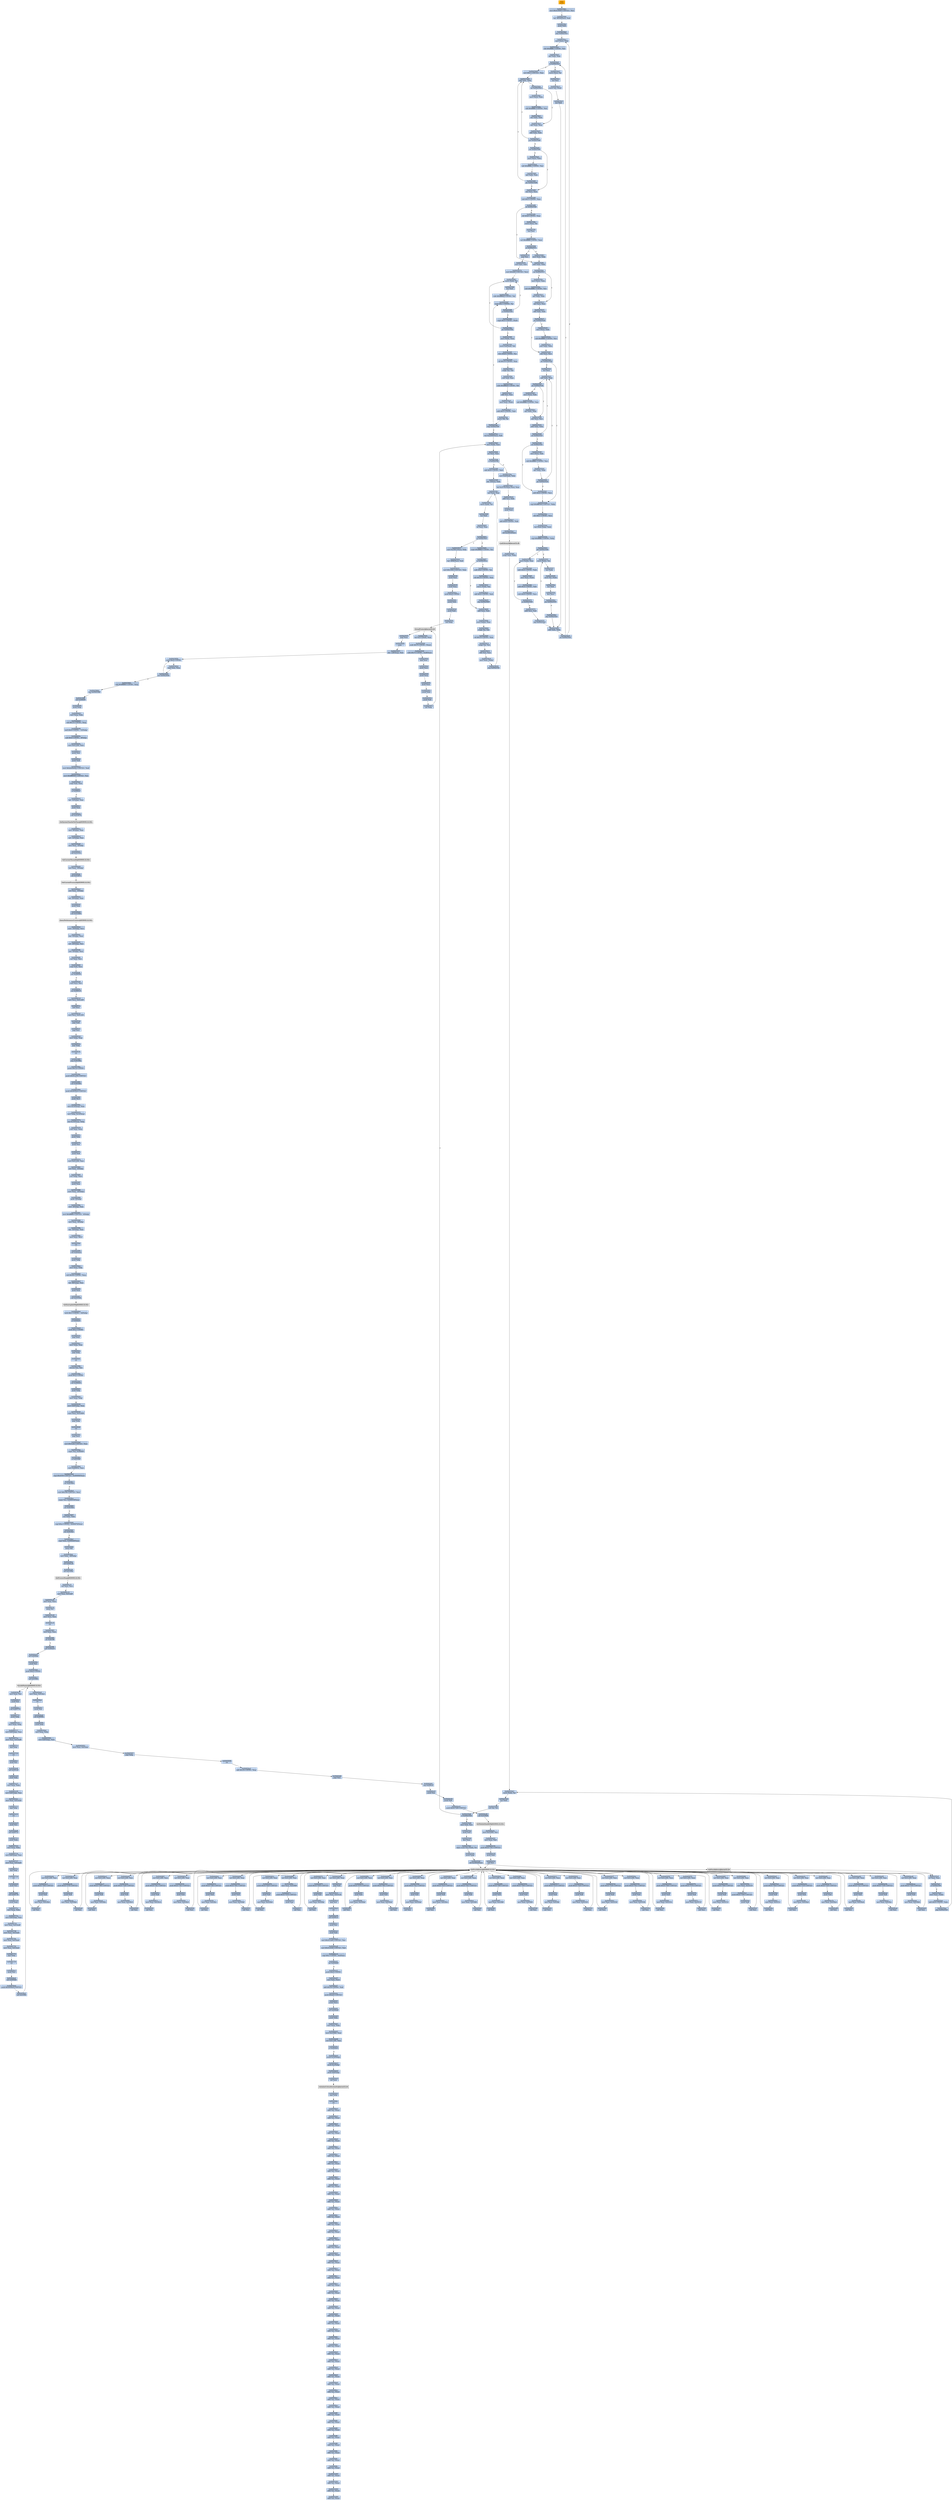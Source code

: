 digraph G {
node[shape=rectangle,style=filled,fillcolor=lightsteelblue,color=lightsteelblue]
bgcolor="transparent"
a0x004254b0pusha_[label="start\npusha ",fillcolor="orange",color="lightgrey"];
a0x004254b1movl_0x419000UINT32_esi[label="0x004254b1\nmovl $0x419000<UINT32>, %esi"];
a0x004254b6leal__98304esi__edi[label="0x004254b6\nleal -98304(%esi), %edi"];
a0x004254bcpushl_edi[label="0x004254bc\npushl %edi"];
a0x004254bdjmp_0x004254ca[label="0x004254bd\njmp 0x004254ca"];
a0x004254camovl_esi__ebx[label="0x004254ca\nmovl (%esi), %ebx"];
a0x004254ccsubl_0xfffffffcUINT8_esi[label="0x004254cc\nsubl $0xfffffffc<UINT8>, %esi"];
a0x004254cfadcl_ebx_ebx[label="0x004254cf\nadcl %ebx, %ebx"];
a0x004254d1jb_0x004254c0[label="0x004254d1\njb 0x004254c0"];
a0x004254c0movb_esi__al[label="0x004254c0\nmovb (%esi), %al"];
a0x004254c2incl_esi[label="0x004254c2\nincl %esi"];
a0x004254c3movb_al_edi_[label="0x004254c3\nmovb %al, (%edi)"];
a0x004254c5incl_edi[label="0x004254c5\nincl %edi"];
a0x004254c6addl_ebx_ebx[label="0x004254c6\naddl %ebx, %ebx"];
a0x004254c8jne_0x004254d1[label="0x004254c8\njne 0x004254d1"];
a0x004254d3movl_0x1UINT32_eax[label="0x004254d3\nmovl $0x1<UINT32>, %eax"];
a0x004254d8addl_ebx_ebx[label="0x004254d8\naddl %ebx, %ebx"];
a0x004254dajne_0x004254e3[label="0x004254da\njne 0x004254e3"];
a0x004254e3adcl_eax_eax[label="0x004254e3\nadcl %eax, %eax"];
a0x004254e5addl_ebx_ebx[label="0x004254e5\naddl %ebx, %ebx"];
a0x004254e7jae_0x004254d8[label="0x004254e7\njae 0x004254d8"];
a0x004254e9jne_0x004254f4[label="0x004254e9\njne 0x004254f4"];
a0x004254f4xorl_ecx_ecx[label="0x004254f4\nxorl %ecx, %ecx"];
a0x004254f6subl_0x3UINT8_eax[label="0x004254f6\nsubl $0x3<UINT8>, %eax"];
a0x004254f9jb_0x00425508[label="0x004254f9\njb 0x00425508"];
a0x004254fbshll_0x8UINT8_eax[label="0x004254fb\nshll $0x8<UINT8>, %eax"];
a0x004254femovb_esi__al[label="0x004254fe\nmovb (%esi), %al"];
a0x00425500incl_esi[label="0x00425500\nincl %esi"];
a0x00425501xorl_0xffffffffUINT8_eax[label="0x00425501\nxorl $0xffffffff<UINT8>, %eax"];
a0x00425504je_0x0042557a[label="0x00425504\nje 0x0042557a"];
a0x00425506movl_eax_ebp[label="0x00425506\nmovl %eax, %ebp"];
a0x00425508addl_ebx_ebx[label="0x00425508\naddl %ebx, %ebx"];
a0x0042550ajne_0x00425513[label="0x0042550a\njne 0x00425513"];
a0x00425513adcl_ecx_ecx[label="0x00425513\nadcl %ecx, %ecx"];
a0x00425515addl_ebx_ebx[label="0x00425515\naddl %ebx, %ebx"];
a0x00425517jne_0x00425520[label="0x00425517\njne 0x00425520"];
a0x00425520adcl_ecx_ecx[label="0x00425520\nadcl %ecx, %ecx"];
a0x00425522jne_0x00425544[label="0x00425522\njne 0x00425544"];
a0x00425544cmpl_0xfffff300UINT32_ebp[label="0x00425544\ncmpl $0xfffff300<UINT32>, %ebp"];
a0x0042554aadcl_0x1UINT8_ecx[label="0x0042554a\nadcl $0x1<UINT8>, %ecx"];
a0x0042554dleal_ediebp__edx[label="0x0042554d\nleal (%edi,%ebp), %edx"];
a0x00425550cmpl_0xfffffffcUINT8_ebp[label="0x00425550\ncmpl $0xfffffffc<UINT8>, %ebp"];
a0x00425553jbe_0x00425564[label="0x00425553\njbe 0x00425564"];
a0x00425564movl_edx__eax[label="0x00425564\nmovl (%edx), %eax"];
a0x00425566addl_0x4UINT8_edx[label="0x00425566\naddl $0x4<UINT8>, %edx"];
a0x00425569movl_eax_edi_[label="0x00425569\nmovl %eax, (%edi)"];
a0x0042556baddl_0x4UINT8_edi[label="0x0042556b\naddl $0x4<UINT8>, %edi"];
a0x0042556esubl_0x4UINT8_ecx[label="0x0042556e\nsubl $0x4<UINT8>, %ecx"];
a0x00425571ja_0x00425564[label="0x00425571\nja 0x00425564"];
a0x00425573addl_ecx_edi[label="0x00425573\naddl %ecx, %edi"];
a0x00425575jmp_0x004254c6[label="0x00425575\njmp 0x004254c6"];
a0x004254dcmovl_esi__ebx[label="0x004254dc\nmovl (%esi), %ebx"];
a0x004254desubl_0xfffffffcUINT8_esi[label="0x004254de\nsubl $0xfffffffc<UINT8>, %esi"];
a0x004254e1adcl_ebx_ebx[label="0x004254e1\nadcl %ebx, %ebx"];
a0x00425524incl_ecx[label="0x00425524\nincl %ecx"];
a0x00425525addl_ebx_ebx[label="0x00425525\naddl %ebx, %ebx"];
a0x00425527jne_0x00425530[label="0x00425527\njne 0x00425530"];
a0x00425530adcl_ecx_ecx[label="0x00425530\nadcl %ecx, %ecx"];
a0x00425532addl_ebx_ebx[label="0x00425532\naddl %ebx, %ebx"];
a0x00425534jae_0x00425525[label="0x00425534\njae 0x00425525"];
a0x00425536jne_0x00425541[label="0x00425536\njne 0x00425541"];
a0x00425541addl_0x2UINT8_ecx[label="0x00425541\naddl $0x2<UINT8>, %ecx"];
a0x0042550cmovl_esi__ebx[label="0x0042550c\nmovl (%esi), %ebx"];
a0x0042550esubl_0xfffffffcUINT8_esi[label="0x0042550e\nsubl $0xfffffffc<UINT8>, %esi"];
a0x00425511adcl_ebx_ebx[label="0x00425511\nadcl %ebx, %ebx"];
a0x00425555movb_edx__al[label="0x00425555\nmovb (%edx), %al"];
a0x00425557incl_edx[label="0x00425557\nincl %edx"];
a0x00425558movb_al_edi_[label="0x00425558\nmovb %al, (%edi)"];
a0x0042555aincl_edi[label="0x0042555a\nincl %edi"];
a0x0042555bdecl_ecx[label="0x0042555b\ndecl %ecx"];
a0x0042555cjne_0x00425555[label="0x0042555c\njne 0x00425555"];
a0x0042555ejmp_0x004254c6[label="0x0042555e\njmp 0x004254c6"];
a0x00425538movl_esi__ebx[label="0x00425538\nmovl (%esi), %ebx"];
a0x0042553asubl_0xfffffffcUINT8_esi[label="0x0042553a\nsubl $0xfffffffc<UINT8>, %esi"];
a0x0042553dadcl_ebx_ebx[label="0x0042553d\nadcl %ebx, %ebx"];
a0x0042553fjae_0x00425525[label="0x0042553f\njae 0x00425525"];
a0x00425529movl_esi__ebx[label="0x00425529\nmovl (%esi), %ebx"];
a0x0042552bsubl_0xfffffffcUINT8_esi[label="0x0042552b\nsubl $0xfffffffc<UINT8>, %esi"];
a0x0042552eadcl_ebx_ebx[label="0x0042552e\nadcl %ebx, %ebx"];
a0x004254ebmovl_esi__ebx[label="0x004254eb\nmovl (%esi), %ebx"];
a0x004254edsubl_0xfffffffcUINT8_esi[label="0x004254ed\nsubl $0xfffffffc<UINT8>, %esi"];
a0x004254f0adcl_ebx_ebx[label="0x004254f0\nadcl %ebx, %ebx"];
a0x004254f2jae_0x004254d8[label="0x004254f2\njae 0x004254d8"];
a0x00425519movl_esi__ebx[label="0x00425519\nmovl (%esi), %ebx"];
a0x0042551bsubl_0xfffffffcUINT8_esi[label="0x0042551b\nsubl $0xfffffffc<UINT8>, %esi"];
a0x0042551eadcl_ebx_ebx[label="0x0042551e\nadcl %ebx, %ebx"];
a0x0042557apopl_esi[label="0x0042557a\npopl %esi"];
a0x0042557bmovl_esi_edi[label="0x0042557b\nmovl %esi, %edi"];
a0x0042557dmovl_0x4d9UINT32_ecx[label="0x0042557d\nmovl $0x4d9<UINT32>, %ecx"];
a0x00425582movb_edi__al[label="0x00425582\nmovb (%edi), %al"];
a0x00425584incl_edi[label="0x00425584\nincl %edi"];
a0x00425585subb_0xffffffe8UINT8_al[label="0x00425585\nsubb $0xffffffe8<UINT8>, %al"];
a0x00425587cmpb_0x1UINT8_al[label="0x00425587\ncmpb $0x1<UINT8>, %al"];
a0x00425589ja_0x00425582[label="0x00425589\nja 0x00425582"];
a0x0042558bcmpb_0x5UINT8_edi_[label="0x0042558b\ncmpb $0x5<UINT8>, (%edi)"];
a0x0042558ejne_0x00425582[label="0x0042558e\njne 0x00425582"];
a0x00425590movl_edi__eax[label="0x00425590\nmovl (%edi), %eax"];
a0x00425592movb_0x4edi__bl[label="0x00425592\nmovb 0x4(%edi), %bl"];
a0x00425595shrw_0x8UINT8_ax[label="0x00425595\nshrw $0x8<UINT8>, %ax"];
a0x00425599roll_0x10UINT8_eax[label="0x00425599\nroll $0x10<UINT8>, %eax"];
a0x0042559cxchgb_al_ah[label="0x0042559c\nxchgb %al, %ah"];
a0x0042559esubl_edi_eax[label="0x0042559e\nsubl %edi, %eax"];
a0x004255a0subb_0xffffffe8UINT8_bl[label="0x004255a0\nsubb $0xffffffe8<UINT8>, %bl"];
a0x004255a3addl_esi_eax[label="0x004255a3\naddl %esi, %eax"];
a0x004255a5movl_eax_edi_[label="0x004255a5\nmovl %eax, (%edi)"];
a0x004255a7addl_0x5UINT8_edi[label="0x004255a7\naddl $0x5<UINT8>, %edi"];
a0x004255aamovb_bl_al[label="0x004255aa\nmovb %bl, %al"];
a0x004255acloop_0x00425587[label="0x004255ac\nloop 0x00425587"];
a0x004255aeleal_0x22000esi__edi[label="0x004255ae\nleal 0x22000(%esi), %edi"];
a0x004255b4movl_edi__eax[label="0x004255b4\nmovl (%edi), %eax"];
a0x004255b6orl_eax_eax[label="0x004255b6\norl %eax, %eax"];
a0x004255b8je_0x004255f6[label="0x004255b8\nje 0x004255f6"];
a0x004255bamovl_0x4edi__ebx[label="0x004255ba\nmovl 0x4(%edi), %ebx"];
a0x004255bdleal_0x2576ceaxesi__eax[label="0x004255bd\nleal 0x2576c(%eax,%esi), %eax"];
a0x004255c4addl_esi_ebx[label="0x004255c4\naddl %esi, %ebx"];
a0x004255c6pushl_eax[label="0x004255c6\npushl %eax"];
a0x004255c7addl_0x8UINT8_edi[label="0x004255c7\naddl $0x8<UINT8>, %edi"];
a0x004255cacall_0x25810esi_[label="0x004255ca\ncall 0x25810(%esi)"];
LoadLibraryA_kernel32_dll[label="LoadLibraryA@kernel32.dll",fillcolor="lightgrey",color="lightgrey"];
a0x004255d0xchgl_eax_ebp[label="0x004255d0\nxchgl %eax, %ebp"];
a0x004255d1movb_edi__al[label="0x004255d1\nmovb (%edi), %al"];
a0x004255d3incl_edi[label="0x004255d3\nincl %edi"];
a0x004255d4orb_al_al[label="0x004255d4\norb %al, %al"];
a0x004255d6je_0x004255b4[label="0x004255d6\nje 0x004255b4"];
a0x004255d8movl_edi_ecx[label="0x004255d8\nmovl %edi, %ecx"];
a0x004255dapushl_edi[label="0x004255da\npushl %edi"];
a0x004255dbdecl_eax[label="0x004255db\ndecl %eax"];
a0x004255dcrepnz_scasb_es_edi__al[label="0x004255dc\nrepnz scasb %es:(%edi), %al"];
a0x004255depushl_ebp[label="0x004255de\npushl %ebp"];
a0x004255dfcall_0x25818esi_[label="0x004255df\ncall 0x25818(%esi)"];
GetProcAddress_kernel32_dll[label="GetProcAddress@kernel32.dll",fillcolor="lightgrey",color="lightgrey"];
a0x004255e5orl_eax_eax[label="0x004255e5\norl %eax, %eax"];
a0x004255e7je_0x004255f0[label="0x004255e7\nje 0x004255f0"];
a0x004255e9movl_eax_ebx_[label="0x004255e9\nmovl %eax, (%ebx)"];
a0x004255ebaddl_0x4UINT8_ebx[label="0x004255eb\naddl $0x4<UINT8>, %ebx"];
a0x004255eejmp_0x004255d1[label="0x004255ee\njmp 0x004255d1"];
GetProcAddress_KERNEL32_DLL[label="GetProcAddress@KERNEL32.DLL",fillcolor="lightgrey",color="lightgrey"];
a0x004255f6addl_0x4UINT8_edi[label="0x004255f6\naddl $0x4<UINT8>, %edi"];
a0x004255f9leal__4esi__ebx[label="0x004255f9\nleal -4(%esi), %ebx"];
a0x004255fcxorl_eax_eax[label="0x004255fc\nxorl %eax, %eax"];
a0x004255femovb_edi__al[label="0x004255fe\nmovb (%edi), %al"];
a0x00425600incl_edi[label="0x00425600\nincl %edi"];
a0x00425601orl_eax_eax[label="0x00425601\norl %eax, %eax"];
a0x00425603je_0x00425627[label="0x00425603\nje 0x00425627"];
a0x00425605cmpb_0xffffffefUINT8_al[label="0x00425605\ncmpb $0xffffffef<UINT8>, %al"];
a0x00425607ja_0x0042561a[label="0x00425607\nja 0x0042561a"];
a0x00425609addl_eax_ebx[label="0x00425609\naddl %eax, %ebx"];
a0x0042560bmovl_ebx__eax[label="0x0042560b\nmovl (%ebx), %eax"];
a0x0042560dxchgb_al_ah[label="0x0042560d\nxchgb %al, %ah"];
a0x0042560froll_0x10UINT8_eax[label="0x0042560f\nroll $0x10<UINT8>, %eax"];
a0x00425612xchgb_al_ah[label="0x00425612\nxchgb %al, %ah"];
a0x00425614addl_esi_eax[label="0x00425614\naddl %esi, %eax"];
a0x00425616movl_eax_ebx_[label="0x00425616\nmovl %eax, (%ebx)"];
a0x00425618jmp_0x004255fc[label="0x00425618\njmp 0x004255fc"];
a0x0042561aandb_0xfUINT8_al[label="0x0042561a\nandb $0xf<UINT8>, %al"];
a0x0042561cshll_0x10UINT8_eax[label="0x0042561c\nshll $0x10<UINT8>, %eax"];
a0x0042561fmovw_edi__ax[label="0x0042561f\nmovw (%edi), %ax"];
a0x00425622addl_0x2UINT8_edi[label="0x00425622\naddl $0x2<UINT8>, %edi"];
a0x00425625jmp_0x00425609[label="0x00425625\njmp 0x00425609"];
a0x00425627movl_0x2581cesi__ebp[label="0x00425627\nmovl 0x2581c(%esi), %ebp"];
a0x0042562dleal__4096esi__edi[label="0x0042562d\nleal -4096(%esi), %edi"];
a0x00425633movl_0x1000UINT32_ebx[label="0x00425633\nmovl $0x1000<UINT32>, %ebx"];
a0x00425638pushl_eax[label="0x00425638\npushl %eax"];
a0x00425639pushl_esp[label="0x00425639\npushl %esp"];
a0x0042563apushl_0x4UINT8[label="0x0042563a\npushl $0x4<UINT8>"];
a0x0042563cpushl_ebx[label="0x0042563c\npushl %ebx"];
a0x0042563dpushl_edi[label="0x0042563d\npushl %edi"];
a0x0042563ecall_ebp[label="0x0042563e\ncall %ebp"];
VirtualProtect_kernel32_dll[label="VirtualProtect@kernel32.dll",fillcolor="lightgrey",color="lightgrey"];
a0x00425640leal_0x217edi__eax[label="0x00425640\nleal 0x217(%edi), %eax"];
a0x00425646andb_0x7fUINT8_eax_[label="0x00425646\nandb $0x7f<UINT8>, (%eax)"];
a0x00425649andb_0x7fUINT8_0x28eax_[label="0x00425649\nandb $0x7f<UINT8>, 0x28(%eax)"];
a0x0042564dpopl_eax[label="0x0042564d\npopl %eax"];
a0x0042564epushl_eax[label="0x0042564e\npushl %eax"];
a0x0042564fpushl_esp[label="0x0042564f\npushl %esp"];
a0x00425650pushl_eax[label="0x00425650\npushl %eax"];
a0x00425651pushl_ebx[label="0x00425651\npushl %ebx"];
a0x00425652pushl_edi[label="0x00425652\npushl %edi"];
a0x00425653call_ebp[label="0x00425653\ncall %ebp"];
a0x00425655popl_eax[label="0x00425655\npopl %eax"];
a0x00425656popa_[label="0x00425656\npopa "];
a0x00425657leal__128esp__eax[label="0x00425657\nleal -128(%esp), %eax"];
a0x0042565bpushl_0x0UINT8[label="0x0042565b\npushl $0x0<UINT8>"];
a0x0042565dcmpl_eax_esp[label="0x0042565d\ncmpl %eax, %esp"];
a0x0042565fjne_0x0042565b[label="0x0042565f\njne 0x0042565b"];
a0x00425661subl_0xffffff80UINT8_esp[label="0x00425661\nsubl $0xffffff80<UINT8>, %esp"];
a0x00425664jmp_0x00403980[label="0x00425664\njmp 0x00403980"];
a0x00403980call_0x408490[label="0x00403980\ncall 0x408490"];
a0x00408490pushl_ebp[label="0x00408490\npushl %ebp"];
a0x00408491movl_esp_ebp[label="0x00408491\nmovl %esp, %ebp"];
a0x00408493subl_0x14UINT8_esp[label="0x00408493\nsubl $0x14<UINT8>, %esp"];
a0x00408496andl_0x0UINT8__12ebp_[label="0x00408496\nandl $0x0<UINT8>, -12(%ebp)"];
a0x0040849aandl_0x0UINT8__8ebp_[label="0x0040849a\nandl $0x0<UINT8>, -8(%ebp)"];
a0x0040849emovl_0x41c200_eax[label="0x0040849e\nmovl 0x41c200, %eax"];
a0x004084a3pushl_esi[label="0x004084a3\npushl %esi"];
a0x004084a4pushl_edi[label="0x004084a4\npushl %edi"];
a0x004084a5movl_0xbb40e64eUINT32_edi[label="0x004084a5\nmovl $0xbb40e64e<UINT32>, %edi"];
a0x004084aamovl_0xffff0000UINT32_esi[label="0x004084aa\nmovl $0xffff0000<UINT32>, %esi"];
a0x004084afcmpl_edi_eax[label="0x004084af\ncmpl %edi, %eax"];
a0x004084b1je_0x4084c0[label="0x004084b1\nje 0x4084c0"];
a0x004084c0leal__12ebp__eax[label="0x004084c0\nleal -12(%ebp), %eax"];
a0x004084c3pushl_eax[label="0x004084c3\npushl %eax"];
a0x004084c4call_0x410078[label="0x004084c4\ncall 0x410078"];
GetSystemTimeAsFileTime_KERNEL32_DLL[label="GetSystemTimeAsFileTime@KERNEL32.DLL",fillcolor="lightgrey",color="lightgrey"];
a0x004084camovl__8ebp__eax[label="0x004084ca\nmovl -8(%ebp), %eax"];
a0x004084cdxorl__12ebp__eax[label="0x004084cd\nxorl -12(%ebp), %eax"];
a0x004084d0movl_eax__4ebp_[label="0x004084d0\nmovl %eax, -4(%ebp)"];
a0x004084d3call_0x41014c[label="0x004084d3\ncall 0x41014c"];
GetCurrentThreadId_KERNEL32_DLL[label="GetCurrentThreadId@KERNEL32.DLL",fillcolor="lightgrey",color="lightgrey"];
a0x004084d9xorl_eax__4ebp_[label="0x004084d9\nxorl %eax, -4(%ebp)"];
a0x004084dccall_0x41007c[label="0x004084dc\ncall 0x41007c"];
GetCurrentProcessId_KERNEL32_DLL[label="GetCurrentProcessId@KERNEL32.DLL",fillcolor="lightgrey",color="lightgrey"];
a0x004084e2xorl_eax__4ebp_[label="0x004084e2\nxorl %eax, -4(%ebp)"];
a0x004084e5leal__20ebp__eax[label="0x004084e5\nleal -20(%ebp), %eax"];
a0x004084e8pushl_eax[label="0x004084e8\npushl %eax"];
a0x004084e9call_0x410080[label="0x004084e9\ncall 0x410080"];
QueryPerformanceCounter_KERNEL32_DLL[label="QueryPerformanceCounter@KERNEL32.DLL",fillcolor="lightgrey",color="lightgrey"];
a0x004084efmovl__16ebp__ecx[label="0x004084ef\nmovl -16(%ebp), %ecx"];
a0x004084f2leal__4ebp__eax[label="0x004084f2\nleal -4(%ebp), %eax"];
a0x004084f5xorl__20ebp__ecx[label="0x004084f5\nxorl -20(%ebp), %ecx"];
a0x004084f8xorl__4ebp__ecx[label="0x004084f8\nxorl -4(%ebp), %ecx"];
a0x004084fbxorl_eax_ecx[label="0x004084fb\nxorl %eax, %ecx"];
a0x004084fdcmpl_edi_ecx[label="0x004084fd\ncmpl %edi, %ecx"];
a0x004084ffjne_0x408508[label="0x004084ff\njne 0x408508"];
a0x00408508testl_ecx_esi[label="0x00408508\ntestl %ecx, %esi"];
a0x0040850ajne_0x408518[label="0x0040850a\njne 0x408518"];
a0x00408518movl_ecx_0x41c200[label="0x00408518\nmovl %ecx, 0x41c200"];
a0x0040851enotl_ecx[label="0x0040851e\nnotl %ecx"];
a0x00408520movl_ecx_0x41c204[label="0x00408520\nmovl %ecx, 0x41c204"];
a0x00408526popl_edi[label="0x00408526\npopl %edi"];
a0x00408527popl_esi[label="0x00408527\npopl %esi"];
a0x00408528movl_ebp_esp[label="0x00408528\nmovl %ebp, %esp"];
a0x0040852apopl_ebp[label="0x0040852a\npopl %ebp"];
a0x0040852bret[label="0x0040852b\nret"];
a0x00403985jmp_0x40398a[label="0x00403985\njmp 0x40398a"];
a0x0040398apushl_0x14UINT8[label="0x0040398a\npushl $0x14<UINT8>"];
a0x0040398cpushl_0x41ac00UINT32[label="0x0040398c\npushl $0x41ac00<UINT32>"];
a0x00403991call_0x405960[label="0x00403991\ncall 0x405960"];
a0x00405960pushl_0x4059c0UINT32[label="0x00405960\npushl $0x4059c0<UINT32>"];
a0x00405965pushl_fs_0[label="0x00405965\npushl %fs:0"];
a0x0040596cmovl_0x10esp__eax[label="0x0040596c\nmovl 0x10(%esp), %eax"];
a0x00405970movl_ebp_0x10esp_[label="0x00405970\nmovl %ebp, 0x10(%esp)"];
a0x00405974leal_0x10esp__ebp[label="0x00405974\nleal 0x10(%esp), %ebp"];
a0x00405978subl_eax_esp[label="0x00405978\nsubl %eax, %esp"];
a0x0040597apushl_ebx[label="0x0040597a\npushl %ebx"];
a0x0040597bpushl_esi[label="0x0040597b\npushl %esi"];
a0x0040597cpushl_edi[label="0x0040597c\npushl %edi"];
a0x0040597dmovl_0x41c200_eax[label="0x0040597d\nmovl 0x41c200, %eax"];
a0x00405982xorl_eax__4ebp_[label="0x00405982\nxorl %eax, -4(%ebp)"];
a0x00405985xorl_ebp_eax[label="0x00405985\nxorl %ebp, %eax"];
a0x00405987pushl_eax[label="0x00405987\npushl %eax"];
a0x00405988movl_esp__24ebp_[label="0x00405988\nmovl %esp, -24(%ebp)"];
a0x0040598bpushl__8ebp_[label="0x0040598b\npushl -8(%ebp)"];
a0x0040598emovl__4ebp__eax[label="0x0040598e\nmovl -4(%ebp), %eax"];
a0x00405991movl_0xfffffffeUINT32__4ebp_[label="0x00405991\nmovl $0xfffffffe<UINT32>, -4(%ebp)"];
a0x00405998movl_eax__8ebp_[label="0x00405998\nmovl %eax, -8(%ebp)"];
a0x0040599bleal__16ebp__eax[label="0x0040599b\nleal -16(%ebp), %eax"];
a0x0040599emovl_eax_fs_0[label="0x0040599e\nmovl %eax, %fs:0"];
a0x004059a4ret[label="0x004059a4\nret"];
a0x00403996call_0x404dad[label="0x00403996\ncall 0x404dad"];
a0x00404dadpushl_ebp[label="0x00404dad\npushl %ebp"];
a0x00404daemovl_esp_ebp[label="0x00404dae\nmovl %esp, %ebp"];
a0x00404db0subl_0x44UINT8_esp[label="0x00404db0\nsubl $0x44<UINT8>, %esp"];
a0x00404db3leal__68ebp__eax[label="0x00404db3\nleal -68(%ebp), %eax"];
a0x00404db6pushl_eax[label="0x00404db6\npushl %eax"];
a0x00404db7call_0x410180[label="0x00404db7\ncall 0x410180"];
GetStartupInfoW_KERNEL32_DLL[label="GetStartupInfoW@KERNEL32.DLL",fillcolor="lightgrey",color="lightgrey"];
a0x00404dbdtestb_0x1UINT8__24ebp_[label="0x00404dbd\ntestb $0x1<UINT8>, -24(%ebp)"];
a0x00404dc1je_0x404dc9[label="0x00404dc1\nje 0x404dc9"];
a0x00404dc9pushl_0xaUINT8[label="0x00404dc9\npushl $0xa<UINT8>"];
a0x00404dcbpopl_eax[label="0x00404dcb\npopl %eax"];
a0x00404dccmovl_ebp_esp[label="0x00404dcc\nmovl %ebp, %esp"];
a0x00404dcepopl_ebp[label="0x00404dce\npopl %ebp"];
a0x00404dcfret[label="0x00404dcf\nret"];
a0x0040399bmovzwl_ax_esi[label="0x0040399b\nmovzwl %ax, %esi"];
a0x0040399epushl_0x2UINT8[label="0x0040399e\npushl $0x2<UINT8>"];
a0x004039a0call_0x408443[label="0x004039a0\ncall 0x408443"];
a0x00408443pushl_ebp[label="0x00408443\npushl %ebp"];
a0x00408444movl_esp_ebp[label="0x00408444\nmovl %esp, %ebp"];
a0x00408446movl_0x8ebp__eax[label="0x00408446\nmovl 0x8(%ebp), %eax"];
a0x00408449movl_eax_0x41d498[label="0x00408449\nmovl %eax, 0x41d498"];
a0x0040844epopl_ebp[label="0x0040844e\npopl %ebp"];
a0x0040844fret[label="0x0040844f\nret"];
a0x004039a5popl_ecx[label="0x004039a5\npopl %ecx"];
a0x004039a6movl_0x5a4dUINT32_eax[label="0x004039a6\nmovl $0x5a4d<UINT32>, %eax"];
a0x004039abcmpw_ax_0x400000[label="0x004039ab\ncmpw %ax, 0x400000"];
a0x004039b2je_0x4039b8[label="0x004039b2\nje 0x4039b8"];
a0x004039b8movl_0x40003c_eax[label="0x004039b8\nmovl 0x40003c, %eax"];
a0x004039bdcmpl_0x4550UINT32_0x400000eax_[label="0x004039bd\ncmpl $0x4550<UINT32>, 0x400000(%eax)"];
a0x004039c7jne_0x4039b4[label="0x004039c7\njne 0x4039b4"];
a0x004039c9movl_0x10bUINT32_ecx[label="0x004039c9\nmovl $0x10b<UINT32>, %ecx"];
a0x004039cecmpw_cx_0x400018eax_[label="0x004039ce\ncmpw %cx, 0x400018(%eax)"];
a0x004039d5jne_0x4039b4[label="0x004039d5\njne 0x4039b4"];
a0x004039d7xorl_ebx_ebx[label="0x004039d7\nxorl %ebx, %ebx"];
a0x004039d9cmpl_0xeUINT8_0x400074eax_[label="0x004039d9\ncmpl $0xe<UINT8>, 0x400074(%eax)"];
a0x004039e0jbe_0x4039eb[label="0x004039e0\njbe 0x4039eb"];
a0x004039e2cmpl_ebx_0x4000e8eax_[label="0x004039e2\ncmpl %ebx, 0x4000e8(%eax)"];
a0x004039e8setne_bl[label="0x004039e8\nsetne %bl"];
a0x004039ebmovl_ebx__28ebp_[label="0x004039eb\nmovl %ebx, -28(%ebp)"];
a0x004039eecall_0x405c2b[label="0x004039ee\ncall 0x405c2b"];
a0x00405c2bcall_0x4100bc[label="0x00405c2b\ncall 0x4100bc"];
GetProcessHeap_KERNEL32_DLL[label="GetProcessHeap@KERNEL32.DLL",fillcolor="lightgrey",color="lightgrey"];
a0x00405c31xorl_ecx_ecx[label="0x00405c31\nxorl %ecx, %ecx"];
a0x00405c33movl_eax_0x41daf8[label="0x00405c33\nmovl %eax, 0x41daf8"];
a0x00405c38testl_eax_eax[label="0x00405c38\ntestl %eax, %eax"];
a0x00405c3asetne_cl[label="0x00405c3a\nsetne %cl"];
a0x00405c3dmovl_ecx_eax[label="0x00405c3d\nmovl %ecx, %eax"];
a0x00405c3fret[label="0x00405c3f\nret"];
a0x004039f3testl_eax_eax[label="0x004039f3\ntestl %eax, %eax"];
a0x004039f5jne_0x4039ff[label="0x004039f5\njne 0x4039ff"];
a0x004039ffcall_0x404a03[label="0x004039ff\ncall 0x404a03"];
a0x00404a03call_0x402bbe[label="0x00404a03\ncall 0x402bbe"];
a0x00402bbepushl_esi[label="0x00402bbe\npushl %esi"];
a0x00402bbfpushl_0x0UINT8[label="0x00402bbf\npushl $0x0<UINT8>"];
a0x00402bc1call_0x4100fc[label="0x00402bc1\ncall 0x4100fc"];
EncodePointer_KERNEL32_DLL[label="EncodePointer@KERNEL32.DLL",fillcolor="lightgrey",color="lightgrey"];
a0x00402bc7movl_eax_esi[label="0x00402bc7\nmovl %eax, %esi"];
a0x00402bc9pushl_esi[label="0x00402bc9\npushl %esi"];
a0x00402bcacall_0x405714[label="0x00402bca\ncall 0x405714"];
a0x00405714pushl_ebp[label="0x00405714\npushl %ebp"];
a0x00405715movl_esp_ebp[label="0x00405715\nmovl %esp, %ebp"];
a0x00405717movl_0x8ebp__eax[label="0x00405717\nmovl 0x8(%ebp), %eax"];
a0x0040571amovl_eax_0x41dad0[label="0x0040571a\nmovl %eax, 0x41dad0"];
a0x0040571fpopl_ebp[label="0x0040571f\npopl %ebp"];
a0x00405720ret[label="0x00405720\nret"];
a0x00402bcfpushl_esi[label="0x00402bcf\npushl %esi"];
a0x00402bd0call_0x403c26[label="0x00402bd0\ncall 0x403c26"];
a0x00403c26pushl_ebp[label="0x00403c26\npushl %ebp"];
a0x00403c27movl_esp_ebp[label="0x00403c27\nmovl %esp, %ebp"];
a0x00403c29movl_0x8ebp__eax[label="0x00403c29\nmovl 0x8(%ebp), %eax"];
a0x00403c2cmovl_eax_0x41d320[label="0x00403c2c\nmovl %eax, 0x41d320"];
a0x00403c31popl_ebp[label="0x00403c31\npopl %ebp"];
a0x00403c32ret[label="0x00403c32\nret"];
a0x00402bd5pushl_esi[label="0x00402bd5\npushl %esi"];
a0x00402bd6call_0x405721[label="0x00402bd6\ncall 0x405721"];
a0x00405721pushl_ebp[label="0x00405721\npushl %ebp"];
a0x00405722movl_esp_ebp[label="0x00405722\nmovl %esp, %ebp"];
a0x00405724movl_0x8ebp__eax[label="0x00405724\nmovl 0x8(%ebp), %eax"];
a0x00405727movl_eax_0x41dad4[label="0x00405727\nmovl %eax, 0x41dad4"];
a0x0040572cpopl_ebp[label="0x0040572c\npopl %ebp"];
a0x0040572dret[label="0x0040572d\nret"];
a0x00402bdbpushl_esi[label="0x00402bdb\npushl %esi"];
a0x00402bdccall_0x40573b[label="0x00402bdc\ncall 0x40573b"];
a0x0040573bpushl_ebp[label="0x0040573b\npushl %ebp"];
a0x0040573cmovl_esp_ebp[label="0x0040573c\nmovl %esp, %ebp"];
a0x0040573emovl_0x8ebp__eax[label="0x0040573e\nmovl 0x8(%ebp), %eax"];
a0x00405741movl_eax_0x41dad8[label="0x00405741\nmovl %eax, 0x41dad8"];
a0x00405746movl_eax_0x41dadc[label="0x00405746\nmovl %eax, 0x41dadc"];
a0x0040574bmovl_eax_0x41dae0[label="0x0040574b\nmovl %eax, 0x41dae0"];
a0x00405750movl_eax_0x41dae4[label="0x00405750\nmovl %eax, 0x41dae4"];
a0x00405755popl_ebp[label="0x00405755\npopl %ebp"];
a0x00405756ret[label="0x00405756\nret"];
a0x00402be1pushl_esi[label="0x00402be1\npushl %esi"];
a0x00402be2call_0x4056dd[label="0x00402be2\ncall 0x4056dd"];
a0x004056ddpushl_0x4056a9UINT32[label="0x004056dd\npushl $0x4056a9<UINT32>"];
a0x004056e2call_0x4100fc[label="0x004056e2\ncall 0x4100fc"];
a0x004056e8movl_eax_0x41dacc[label="0x004056e8\nmovl %eax, 0x41dacc"];
a0x004056edret[label="0x004056ed\nret"];
a0x00402be7pushl_esi[label="0x00402be7\npushl %esi"];
a0x00402be8call_0x40594c[label="0x00402be8\ncall 0x40594c"];
a0x0040594cpushl_ebp[label="0x0040594c\npushl %ebp"];
a0x0040594dmovl_esp_ebp[label="0x0040594d\nmovl %esp, %ebp"];
a0x0040594fmovl_0x8ebp__eax[label="0x0040594f\nmovl 0x8(%ebp), %eax"];
a0x00405952movl_eax_0x41daec[label="0x00405952\nmovl %eax, 0x41daec"];
a0x00405957popl_ebp[label="0x00405957\npopl %ebp"];
a0x00405958ret[label="0x00405958\nret"];
a0x00402bedaddl_0x18UINT8_esp[label="0x00402bed\naddl $0x18<UINT8>, %esp"];
a0x00402bf0popl_esi[label="0x00402bf0\npopl %esi"];
a0x00402bf1jmp_0x404e3f[label="0x00402bf1\njmp 0x404e3f"];
a0x00404e3fpushl_esi[label="0x00404e3f\npushl %esi"];
a0x00404e40pushl_edi[label="0x00404e40\npushl %edi"];
a0x00404e41pushl_0x4172f0UINT32[label="0x00404e41\npushl $0x4172f0<UINT32>"];
a0x00404e46call_0x4100d8[label="0x00404e46\ncall 0x4100d8"];
GetModuleHandleW_KERNEL32_DLL[label="GetModuleHandleW@KERNEL32.DLL",fillcolor="lightgrey",color="lightgrey"];
a0x00404e4cmovl_0x4100f4_esi[label="0x00404e4c\nmovl 0x4100f4, %esi"];
a0x00404e52movl_eax_edi[label="0x00404e52\nmovl %eax, %edi"];
a0x00404e54pushl_0x41730cUINT32[label="0x00404e54\npushl $0x41730c<UINT32>"];
a0x00404e59pushl_edi[label="0x00404e59\npushl %edi"];
a0x00404e5acall_esi[label="0x00404e5a\ncall %esi"];
a0x00404e5cxorl_0x41c200_eax[label="0x00404e5c\nxorl 0x41c200, %eax"];
a0x00404e62pushl_0x417318UINT32[label="0x00404e62\npushl $0x417318<UINT32>"];
a0x00404e67pushl_edi[label="0x00404e67\npushl %edi"];
a0x00404e68movl_eax_0x41f0a0[label="0x00404e68\nmovl %eax, 0x41f0a0"];
a0x00404e6dcall_esi[label="0x00404e6d\ncall %esi"];
a0x00404e6fxorl_0x41c200_eax[label="0x00404e6f\nxorl 0x41c200, %eax"];
a0x00404e75pushl_0x417320UINT32[label="0x00404e75\npushl $0x417320<UINT32>"];
a0x00404e7apushl_edi[label="0x00404e7a\npushl %edi"];
a0x00404e7bmovl_eax_0x41f0a4[label="0x00404e7b\nmovl %eax, 0x41f0a4"];
a0x00404e80call_esi[label="0x00404e80\ncall %esi"];
a0x00404e82xorl_0x41c200_eax[label="0x00404e82\nxorl 0x41c200, %eax"];
a0x00404e88pushl_0x41732cUINT32[label="0x00404e88\npushl $0x41732c<UINT32>"];
a0x00404e8dpushl_edi[label="0x00404e8d\npushl %edi"];
a0x00404e8emovl_eax_0x41f0a8[label="0x00404e8e\nmovl %eax, 0x41f0a8"];
a0x00404e93call_esi[label="0x00404e93\ncall %esi"];
a0x00404e95xorl_0x41c200_eax[label="0x00404e95\nxorl 0x41c200, %eax"];
a0x00404e9bpushl_0x417338UINT32[label="0x00404e9b\npushl $0x417338<UINT32>"];
a0x00404ea0pushl_edi[label="0x00404ea0\npushl %edi"];
a0x00404ea1movl_eax_0x41f0ac[label="0x00404ea1\nmovl %eax, 0x41f0ac"];
a0x00404ea6call_esi[label="0x00404ea6\ncall %esi"];
a0x00404ea8xorl_0x41c200_eax[label="0x00404ea8\nxorl 0x41c200, %eax"];
a0x00404eaepushl_0x417354UINT32[label="0x00404eae\npushl $0x417354<UINT32>"];
a0x00404eb3pushl_edi[label="0x00404eb3\npushl %edi"];
a0x00404eb4movl_eax_0x41f0b0[label="0x00404eb4\nmovl %eax, 0x41f0b0"];
a0x00404eb9call_esi[label="0x00404eb9\ncall %esi"];
a0x00404ebbxorl_0x41c200_eax[label="0x00404ebb\nxorl 0x41c200, %eax"];
a0x00404ec1pushl_0x417364UINT32[label="0x00404ec1\npushl $0x417364<UINT32>"];
a0x00404ec6pushl_edi[label="0x00404ec6\npushl %edi"];
a0x00404ec7movl_eax_0x41f0b4[label="0x00404ec7\nmovl %eax, 0x41f0b4"];
a0x00404ecccall_esi[label="0x00404ecc\ncall %esi"];
a0x00404ecexorl_0x41c200_eax[label="0x00404ece\nxorl 0x41c200, %eax"];
a0x00404ed4pushl_0x417378UINT32[label="0x00404ed4\npushl $0x417378<UINT32>"];
a0x00404ed9pushl_edi[label="0x00404ed9\npushl %edi"];
a0x00404edamovl_eax_0x41f0b8[label="0x00404eda\nmovl %eax, 0x41f0b8"];
a0x00404edfcall_esi[label="0x00404edf\ncall %esi"];
a0x00404ee1xorl_0x41c200_eax[label="0x00404ee1\nxorl 0x41c200, %eax"];
a0x00404ee7pushl_0x417390UINT32[label="0x00404ee7\npushl $0x417390<UINT32>"];
a0x00404eecpushl_edi[label="0x00404eec\npushl %edi"];
a0x00404eedmovl_eax_0x41f0bc[label="0x00404eed\nmovl %eax, 0x41f0bc"];
a0x00404ef2call_esi[label="0x00404ef2\ncall %esi"];
a0x00404ef4xorl_0x41c200_eax[label="0x00404ef4\nxorl 0x41c200, %eax"];
a0x00404efapushl_0x4173a8UINT32[label="0x00404efa\npushl $0x4173a8<UINT32>"];
a0x00404effpushl_edi[label="0x00404eff\npushl %edi"];
a0x00404f00movl_eax_0x41f0c0[label="0x00404f00\nmovl %eax, 0x41f0c0"];
a0x00404f05call_esi[label="0x00404f05\ncall %esi"];
a0x00404f07xorl_0x41c200_eax[label="0x00404f07\nxorl 0x41c200, %eax"];
a0x00404f0dpushl_0x4173bcUINT32[label="0x00404f0d\npushl $0x4173bc<UINT32>"];
a0x00404f12pushl_edi[label="0x00404f12\npushl %edi"];
a0x00404f13movl_eax_0x41f0c4[label="0x00404f13\nmovl %eax, 0x41f0c4"];
a0x00404f18call_esi[label="0x00404f18\ncall %esi"];
a0x00404f1axorl_0x41c200_eax[label="0x00404f1a\nxorl 0x41c200, %eax"];
a0x00404f20pushl_0x4173dcUINT32[label="0x00404f20\npushl $0x4173dc<UINT32>"];
a0x00404f25pushl_edi[label="0x00404f25\npushl %edi"];
a0x00404f26movl_eax_0x41f0c8[label="0x00404f26\nmovl %eax, 0x41f0c8"];
a0x00404f2bcall_esi[label="0x00404f2b\ncall %esi"];
a0x00404f2dxorl_0x41c200_eax[label="0x00404f2d\nxorl 0x41c200, %eax"];
a0x00404f33pushl_0x4173f4UINT32[label="0x00404f33\npushl $0x4173f4<UINT32>"];
a0x00404f38pushl_edi[label="0x00404f38\npushl %edi"];
a0x00404f39movl_eax_0x41f0cc[label="0x00404f39\nmovl %eax, 0x41f0cc"];
a0x00404f3ecall_esi[label="0x00404f3e\ncall %esi"];
a0x00404f40xorl_0x41c200_eax[label="0x00404f40\nxorl 0x41c200, %eax"];
a0x00404f46pushl_0x41740cUINT32[label="0x00404f46\npushl $0x41740c<UINT32>"];
a0x00404f4bpushl_edi[label="0x00404f4b\npushl %edi"];
a0x00404f4cmovl_eax_0x41f0d0[label="0x00404f4c\nmovl %eax, 0x41f0d0"];
a0x00404f51call_esi[label="0x00404f51\ncall %esi"];
a0x00404f53xorl_0x41c200_eax[label="0x00404f53\nxorl 0x41c200, %eax"];
a0x00404f59pushl_0x417420UINT32[label="0x00404f59\npushl $0x417420<UINT32>"];
a0x00404f5epushl_edi[label="0x00404f5e\npushl %edi"];
a0x00404f5fmovl_eax_0x41f0d4[label="0x00404f5f\nmovl %eax, 0x41f0d4"];
a0x00404f64call_esi[label="0x00404f64\ncall %esi"];
a0x00404f66xorl_0x41c200_eax[label="0x00404f66\nxorl 0x41c200, %eax"];
a0x00404f6cmovl_eax_0x41f0d8[label="0x00404f6c\nmovl %eax, 0x41f0d8"];
a0x00404f71pushl_0x417434UINT32[label="0x00404f71\npushl $0x417434<UINT32>"];
a0x00404f76pushl_edi[label="0x00404f76\npushl %edi"];
a0x00404f77call_esi[label="0x00404f77\ncall %esi"];
a0x00404f79xorl_0x41c200_eax[label="0x00404f79\nxorl 0x41c200, %eax"];
a0x00404f7fpushl_0x417450UINT32[label="0x00404f7f\npushl $0x417450<UINT32>"];
a0x00404f84pushl_edi[label="0x00404f84\npushl %edi"];
a0x00404f85movl_eax_0x41f0dc[label="0x00404f85\nmovl %eax, 0x41f0dc"];
a0x00404f8acall_esi[label="0x00404f8a\ncall %esi"];
a0x00404f8cxorl_0x41c200_eax[label="0x00404f8c\nxorl 0x41c200, %eax"];
a0x00404f92pushl_0x417470UINT32[label="0x00404f92\npushl $0x417470<UINT32>"];
a0x00404f97pushl_edi[label="0x00404f97\npushl %edi"];
a0x00404f98movl_eax_0x41f0e0[label="0x00404f98\nmovl %eax, 0x41f0e0"];
a0x00404f9dcall_esi[label="0x00404f9d\ncall %esi"];
a0x00404f9fxorl_0x41c200_eax[label="0x00404f9f\nxorl 0x41c200, %eax"];
a0x00404fa5pushl_0x41748cUINT32[label="0x00404fa5\npushl $0x41748c<UINT32>"];
a0x00404faapushl_edi[label="0x00404faa\npushl %edi"];
a0x00404fabmovl_eax_0x41f0e4[label="0x00404fab\nmovl %eax, 0x41f0e4"];
a0x00404fb0call_esi[label="0x00404fb0\ncall %esi"];
a0x00404fb2xorl_0x41c200_eax[label="0x00404fb2\nxorl 0x41c200, %eax"];
a0x00404fb8pushl_0x4174acUINT32[label="0x00404fb8\npushl $0x4174ac<UINT32>"];
a0x00404fbdpushl_edi[label="0x00404fbd\npushl %edi"];
a0x00404fbemovl_eax_0x41f0e8[label="0x00404fbe\nmovl %eax, 0x41f0e8"];
a0x00404fc3call_esi[label="0x00404fc3\ncall %esi"];
a0x00404fc5xorl_0x41c200_eax[label="0x00404fc5\nxorl 0x41c200, %eax"];
a0x00404fcbpushl_0x4174c0UINT32[label="0x00404fcb\npushl $0x4174c0<UINT32>"];
a0x00404fd0pushl_edi[label="0x00404fd0\npushl %edi"];
a0x00404fd1movl_eax_0x41f0ec[label="0x00404fd1\nmovl %eax, 0x41f0ec"];
a0x00404fd6call_esi[label="0x00404fd6\ncall %esi"];
a0x00404fd8xorl_0x41c200_eax[label="0x00404fd8\nxorl 0x41c200, %eax"];
a0x00404fdepushl_0x4174dcUINT32[label="0x00404fde\npushl $0x4174dc<UINT32>"];
a0x00404fe3pushl_edi[label="0x00404fe3\npushl %edi"];
a0x00404fe4movl_eax_0x41f0f0[label="0x00404fe4\nmovl %eax, 0x41f0f0"];
a0x00404fe9call_esi[label="0x00404fe9\ncall %esi"];
a0x00404febxorl_0x41c200_eax[label="0x00404feb\nxorl 0x41c200, %eax"];
a0x00404ff1pushl_0x4174f0UINT32[label="0x00404ff1\npushl $0x4174f0<UINT32>"];
a0x00404ff6pushl_edi[label="0x00404ff6\npushl %edi"];
a0x00404ff7movl_eax_0x41f0f8[label="0x00404ff7\nmovl %eax, 0x41f0f8"];
a0x00404ffccall_esi[label="0x00404ffc\ncall %esi"];
a0x00404ffexorl_0x41c200_eax[label="0x00404ffe\nxorl 0x41c200, %eax"];
a0x00405004pushl_0x417500UINT32[label="0x00405004\npushl $0x417500<UINT32>"];
a0x00405009pushl_edi[label="0x00405009\npushl %edi"];
a0x0040500amovl_eax_0x41f0f4[label="0x0040500a\nmovl %eax, 0x41f0f4"];
a0x0040500fcall_esi[label="0x0040500f\ncall %esi"];
a0x00405011xorl_0x41c200_eax[label="0x00405011\nxorl 0x41c200, %eax"];
a0x00405017pushl_0x417510UINT32[label="0x00405017\npushl $0x417510<UINT32>"];
a0x0040501cpushl_edi[label="0x0040501c\npushl %edi"];
a0x0040501dmovl_eax_0x41f0fc[label="0x0040501d\nmovl %eax, 0x41f0fc"];
a0x00405022call_esi[label="0x00405022\ncall %esi"];
a0x00405024xorl_0x41c200_eax[label="0x00405024\nxorl 0x41c200, %eax"];
a0x0040502apushl_0x417520UINT32[label="0x0040502a\npushl $0x417520<UINT32>"];
a0x0040502fpushl_edi[label="0x0040502f\npushl %edi"];
a0x00405030movl_eax_0x41f100[label="0x00405030\nmovl %eax, 0x41f100"];
a0x00405035call_esi[label="0x00405035\ncall %esi"];
a0x00405037xorl_0x41c200_eax[label="0x00405037\nxorl 0x41c200, %eax"];
a0x0040503dpushl_0x417530UINT32[label="0x0040503d\npushl $0x417530<UINT32>"];
a0x00405042pushl_edi[label="0x00405042\npushl %edi"];
a0x00405043movl_eax_0x41f104[label="0x00405043\nmovl %eax, 0x41f104"];
a0x00405048call_esi[label="0x00405048\ncall %esi"];
a0x0040504axorl_0x41c200_eax[label="0x0040504a\nxorl 0x41c200, %eax"];
a0x00405050pushl_0x41754cUINT32[label="0x00405050\npushl $0x41754c<UINT32>"];
a0x00405055pushl_edi[label="0x00405055\npushl %edi"];
a0x00405056movl_eax_0x41f108[label="0x00405056\nmovl %eax, 0x41f108"];
a0x0040505bcall_esi[label="0x0040505b\ncall %esi"];
a0x0040505dxorl_0x41c200_eax[label="0x0040505d\nxorl 0x41c200, %eax"];
a0x00405063pushl_0x417560UINT32[label="0x00405063\npushl $0x417560<UINT32>"];
a0x00405068pushl_edi[label="0x00405068\npushl %edi"];
a0x00405069movl_eax_0x41f10c[label="0x00405069\nmovl %eax, 0x41f10c"];
a0x0040506ecall_esi[label="0x0040506e\ncall %esi"];
a0x00405070xorl_0x41c200_eax[label="0x00405070\nxorl 0x41c200, %eax"];
a0x00405076pushl_0x417570UINT32[label="0x00405076\npushl $0x417570<UINT32>"];
a0x0040507bpushl_edi[label="0x0040507b\npushl %edi"];
a0x0040507cmovl_eax_0x41f110[label="0x0040507c\nmovl %eax, 0x41f110"];
a0x00405081call_esi[label="0x00405081\ncall %esi"];
a0x00405083xorl_0x41c200_eax[label="0x00405083\nxorl 0x41c200, %eax"];
a0x00405089pushl_0x417584UINT32[label="0x00405089\npushl $0x417584<UINT32>"];
a0x0040508epushl_edi[label="0x0040508e\npushl %edi"];
a0x0040508fmovl_eax_0x41f114[label="0x0040508f\nmovl %eax, 0x41f114"];
a0x00405094call_esi[label="0x00405094\ncall %esi"];
a0x00405096xorl_0x41c200_eax[label="0x00405096\nxorl 0x41c200, %eax"];
a0x0040509cmovl_eax_0x41f118[label="0x0040509c\nmovl %eax, 0x41f118"];
a0x004050a1pushl_0x417594UINT32[label="0x004050a1\npushl $0x417594<UINT32>"];
a0x004050a6pushl_edi[label="0x004050a6\npushl %edi"];
a0x004050a7call_esi[label="0x004050a7\ncall %esi"];
a0x004050a9xorl_0x41c200_eax[label="0x004050a9\nxorl 0x41c200, %eax"];
a0x004050afpushl_0x4175b4UINT32[label="0x004050af\npushl $0x4175b4<UINT32>"];
a0x004050b4pushl_edi[label="0x004050b4\npushl %edi"];
a0x004050b5movl_eax_0x41f11c[label="0x004050b5\nmovl %eax, 0x41f11c"];
a0x004050bacall_esi[label="0x004050ba\ncall %esi"];
a0x004050bcxorl_0x41c200_eax[label="0x004050bc\nxorl 0x41c200, %eax"];
a0x004050c2popl_edi[label="0x004050c2\npopl %edi"];
a0x004050c3movl_eax_0x41f120[label="0x004050c3\nmovl %eax, 0x41f120"];
a0x004050c8popl_esi[label="0x004050c8\npopl %esi"];
a0x004050c9ret[label="0x004050c9\nret"];
a0x00404a08call_0x404ce1[label="0x00404a08\ncall 0x404ce1"];
a0x00404ce1pushl_esi[label="0x00404ce1\npushl %esi"];
a0x00404ce2pushl_edi[label="0x00404ce2\npushl %edi"];
a0x00404ce3movl_0x41cad0UINT32_esi[label="0x00404ce3\nmovl $0x41cad0<UINT32>, %esi"];
a0x00404ce8movl_0x41d348UINT32_edi[label="0x00404ce8\nmovl $0x41d348<UINT32>, %edi"];
a0x00404cedcmpl_0x1UINT8_0x4esi_[label="0x00404ced\ncmpl $0x1<UINT8>, 0x4(%esi)"];
a0x00404cf1jne_0x404d09[label="0x00404cf1\njne 0x404d09"];
a0x00404cf3pushl_0x0UINT8[label="0x00404cf3\npushl $0x0<UINT8>"];
a0x00404cf5movl_edi_esi_[label="0x00404cf5\nmovl %edi, (%esi)"];
a0x00404cf7addl_0x18UINT8_edi[label="0x00404cf7\naddl $0x18<UINT8>, %edi"];
a0x00404cfapushl_0xfa0UINT32[label="0x00404cfa\npushl $0xfa0<UINT32>"];
a0x00404cffpushl_esi_[label="0x00404cff\npushl (%esi)"];
a0x00404d01call_0x404dd0[label="0x00404d01\ncall 0x404dd0"];
a0x00404dd0pushl_ebp[label="0x00404dd0\npushl %ebp"];
a0x00404dd1movl_esp_ebp[label="0x00404dd1\nmovl %esp, %ebp"];
a0x00404dd3movl_0x41f0b0_eax[label="0x00404dd3\nmovl 0x41f0b0, %eax"];
a0x00404dd8xorl_0x41c200_eax[label="0x00404dd8\nxorl 0x41c200, %eax"];
a0x00404ddeje_0x404ded[label="0x00404dde\nje 0x404ded"];
a0x00404de0pushl_0x10ebp_[label="0x00404de0\npushl 0x10(%ebp)"];
a0x00404de3pushl_0xcebp_[label="0x00404de3\npushl 0xc(%ebp)"];
a0x00404de6pushl_0x8ebp_[label="0x00404de6\npushl 0x8(%ebp)"];
a0x00404de9call_eax[label="0x00404de9\ncall %eax"];
InitializeCriticalSectionEx_kernel32_dll[label="InitializeCriticalSectionEx@kernel32.dll",fillcolor="lightgrey",color="lightgrey"];
a0x00404debpopl_ebp[label="0x00404deb\npopl %ebp"];
a0x00404decret[label="0x00404dec\nret"];
a0x00000fa0addb_al_eax_[label="0x00000fa0\naddb %al, (%eax)"];
a0x00000fa2addb_al_eax_[label="0x00000fa2\naddb %al, (%eax)"];
a0x00000fa4addb_al_eax_[label="0x00000fa4\naddb %al, (%eax)"];
a0x00000fa6addb_al_eax_[label="0x00000fa6\naddb %al, (%eax)"];
a0x00000fa8addb_al_eax_[label="0x00000fa8\naddb %al, (%eax)"];
a0x00000faaaddb_al_eax_[label="0x00000faa\naddb %al, (%eax)"];
a0x00000facaddb_al_eax_[label="0x00000fac\naddb %al, (%eax)"];
a0x00000faeaddb_al_eax_[label="0x00000fae\naddb %al, (%eax)"];
a0x00000fb0addb_al_eax_[label="0x00000fb0\naddb %al, (%eax)"];
a0x00000fb2addb_al_eax_[label="0x00000fb2\naddb %al, (%eax)"];
a0x00000fb4addb_al_eax_[label="0x00000fb4\naddb %al, (%eax)"];
a0x00000fb6addb_al_eax_[label="0x00000fb6\naddb %al, (%eax)"];
a0x00000fb8addb_al_eax_[label="0x00000fb8\naddb %al, (%eax)"];
a0x00000fbaaddb_al_eax_[label="0x00000fba\naddb %al, (%eax)"];
a0x00000fbcaddb_al_eax_[label="0x00000fbc\naddb %al, (%eax)"];
a0x00000fbeaddb_al_eax_[label="0x00000fbe\naddb %al, (%eax)"];
a0x00000fc0addb_al_eax_[label="0x00000fc0\naddb %al, (%eax)"];
a0x00000fc2addb_al_eax_[label="0x00000fc2\naddb %al, (%eax)"];
a0x00000fc4addb_al_eax_[label="0x00000fc4\naddb %al, (%eax)"];
a0x00000fc6addb_al_eax_[label="0x00000fc6\naddb %al, (%eax)"];
a0x00000fc8addb_al_eax_[label="0x00000fc8\naddb %al, (%eax)"];
a0x00000fcaaddb_al_eax_[label="0x00000fca\naddb %al, (%eax)"];
a0x00000fccaddb_al_eax_[label="0x00000fcc\naddb %al, (%eax)"];
a0x00000fceaddb_al_eax_[label="0x00000fce\naddb %al, (%eax)"];
a0x00000fd0addb_al_eax_[label="0x00000fd0\naddb %al, (%eax)"];
a0x00000fd2addb_al_eax_[label="0x00000fd2\naddb %al, (%eax)"];
a0x00000fd4addb_al_eax_[label="0x00000fd4\naddb %al, (%eax)"];
a0x00000fd6addb_al_eax_[label="0x00000fd6\naddb %al, (%eax)"];
a0x00000fd8addb_al_eax_[label="0x00000fd8\naddb %al, (%eax)"];
a0x00000fdaaddb_al_eax_[label="0x00000fda\naddb %al, (%eax)"];
a0x00000fdcaddb_al_eax_[label="0x00000fdc\naddb %al, (%eax)"];
a0x00000fdeaddb_al_eax_[label="0x00000fde\naddb %al, (%eax)"];
a0x00000fe0addb_al_eax_[label="0x00000fe0\naddb %al, (%eax)"];
a0x00000fe2addb_al_eax_[label="0x00000fe2\naddb %al, (%eax)"];
a0x00000fe4addb_al_eax_[label="0x00000fe4\naddb %al, (%eax)"];
a0x00000fe6addb_al_eax_[label="0x00000fe6\naddb %al, (%eax)"];
a0x00000fe8addb_al_eax_[label="0x00000fe8\naddb %al, (%eax)"];
a0x00000feaaddb_al_eax_[label="0x00000fea\naddb %al, (%eax)"];
a0x00000fecaddb_al_eax_[label="0x00000fec\naddb %al, (%eax)"];
a0x00000feeaddb_al_eax_[label="0x00000fee\naddb %al, (%eax)"];
a0x00000ff0addb_al_eax_[label="0x00000ff0\naddb %al, (%eax)"];
a0x00000ff2addb_al_eax_[label="0x00000ff2\naddb %al, (%eax)"];
a0x00000ff4addb_al_eax_[label="0x00000ff4\naddb %al, (%eax)"];
a0x00000ff6addb_al_eax_[label="0x00000ff6\naddb %al, (%eax)"];
a0x00000ff8addb_al_eax_[label="0x00000ff8\naddb %al, (%eax)"];
a0x00000ffaaddb_al_eax_[label="0x00000ffa\naddb %al, (%eax)"];
a0x00000ffcaddb_al_eax_[label="0x00000ffc\naddb %al, (%eax)"];
a0x00000ffeaddb_al_eax_[label="0x00000ffe\naddb %al, (%eax)"];
a0x00001000addb_al_eax_[label="0x00001000\naddb %al, (%eax)"];
a0x00001002addb_al_eax_[label="0x00001002\naddb %al, (%eax)"];
a0x00001004addb_al_eax_[label="0x00001004\naddb %al, (%eax)"];
a0x00001006addb_al_eax_[label="0x00001006\naddb %al, (%eax)"];
a0x004254b0pusha_ -> a0x004254b1movl_0x419000UINT32_esi [color="#000000"];
a0x004254b1movl_0x419000UINT32_esi -> a0x004254b6leal__98304esi__edi [color="#000000"];
a0x004254b6leal__98304esi__edi -> a0x004254bcpushl_edi [color="#000000"];
a0x004254bcpushl_edi -> a0x004254bdjmp_0x004254ca [color="#000000"];
a0x004254bdjmp_0x004254ca -> a0x004254camovl_esi__ebx [color="#000000"];
a0x004254camovl_esi__ebx -> a0x004254ccsubl_0xfffffffcUINT8_esi [color="#000000"];
a0x004254ccsubl_0xfffffffcUINT8_esi -> a0x004254cfadcl_ebx_ebx [color="#000000"];
a0x004254cfadcl_ebx_ebx -> a0x004254d1jb_0x004254c0 [color="#000000"];
a0x004254d1jb_0x004254c0 -> a0x004254c0movb_esi__al [color="#000000",label="T"];
a0x004254c0movb_esi__al -> a0x004254c2incl_esi [color="#000000"];
a0x004254c2incl_esi -> a0x004254c3movb_al_edi_ [color="#000000"];
a0x004254c3movb_al_edi_ -> a0x004254c5incl_edi [color="#000000"];
a0x004254c5incl_edi -> a0x004254c6addl_ebx_ebx [color="#000000"];
a0x004254c6addl_ebx_ebx -> a0x004254c8jne_0x004254d1 [color="#000000"];
a0x004254c8jne_0x004254d1 -> a0x004254d1jb_0x004254c0 [color="#000000",label="T"];
a0x004254c8jne_0x004254d1 -> a0x004254camovl_esi__ebx [color="#000000",label="F"];
a0x004254d1jb_0x004254c0 -> a0x004254d3movl_0x1UINT32_eax [color="#000000",label="F"];
a0x004254d3movl_0x1UINT32_eax -> a0x004254d8addl_ebx_ebx [color="#000000"];
a0x004254d8addl_ebx_ebx -> a0x004254dajne_0x004254e3 [color="#000000"];
a0x004254dajne_0x004254e3 -> a0x004254e3adcl_eax_eax [color="#000000",label="T"];
a0x004254e3adcl_eax_eax -> a0x004254e5addl_ebx_ebx [color="#000000"];
a0x004254e5addl_ebx_ebx -> a0x004254e7jae_0x004254d8 [color="#000000"];
a0x004254e7jae_0x004254d8 -> a0x004254e9jne_0x004254f4 [color="#000000",label="F"];
a0x004254e9jne_0x004254f4 -> a0x004254f4xorl_ecx_ecx [color="#000000",label="T"];
a0x004254f4xorl_ecx_ecx -> a0x004254f6subl_0x3UINT8_eax [color="#000000"];
a0x004254f6subl_0x3UINT8_eax -> a0x004254f9jb_0x00425508 [color="#000000"];
a0x004254f9jb_0x00425508 -> a0x004254fbshll_0x8UINT8_eax [color="#000000",label="F"];
a0x004254fbshll_0x8UINT8_eax -> a0x004254femovb_esi__al [color="#000000"];
a0x004254femovb_esi__al -> a0x00425500incl_esi [color="#000000"];
a0x00425500incl_esi -> a0x00425501xorl_0xffffffffUINT8_eax [color="#000000"];
a0x00425501xorl_0xffffffffUINT8_eax -> a0x00425504je_0x0042557a [color="#000000"];
a0x00425504je_0x0042557a -> a0x00425506movl_eax_ebp [color="#000000",label="F"];
a0x00425506movl_eax_ebp -> a0x00425508addl_ebx_ebx [color="#000000"];
a0x00425508addl_ebx_ebx -> a0x0042550ajne_0x00425513 [color="#000000"];
a0x0042550ajne_0x00425513 -> a0x00425513adcl_ecx_ecx [color="#000000",label="T"];
a0x00425513adcl_ecx_ecx -> a0x00425515addl_ebx_ebx [color="#000000"];
a0x00425515addl_ebx_ebx -> a0x00425517jne_0x00425520 [color="#000000"];
a0x00425517jne_0x00425520 -> a0x00425520adcl_ecx_ecx [color="#000000",label="T"];
a0x00425520adcl_ecx_ecx -> a0x00425522jne_0x00425544 [color="#000000"];
a0x00425522jne_0x00425544 -> a0x00425544cmpl_0xfffff300UINT32_ebp [color="#000000",label="T"];
a0x00425544cmpl_0xfffff300UINT32_ebp -> a0x0042554aadcl_0x1UINT8_ecx [color="#000000"];
a0x0042554aadcl_0x1UINT8_ecx -> a0x0042554dleal_ediebp__edx [color="#000000"];
a0x0042554dleal_ediebp__edx -> a0x00425550cmpl_0xfffffffcUINT8_ebp [color="#000000"];
a0x00425550cmpl_0xfffffffcUINT8_ebp -> a0x00425553jbe_0x00425564 [color="#000000"];
a0x00425553jbe_0x00425564 -> a0x00425564movl_edx__eax [color="#000000",label="T"];
a0x00425564movl_edx__eax -> a0x00425566addl_0x4UINT8_edx [color="#000000"];
a0x00425566addl_0x4UINT8_edx -> a0x00425569movl_eax_edi_ [color="#000000"];
a0x00425569movl_eax_edi_ -> a0x0042556baddl_0x4UINT8_edi [color="#000000"];
a0x0042556baddl_0x4UINT8_edi -> a0x0042556esubl_0x4UINT8_ecx [color="#000000"];
a0x0042556esubl_0x4UINT8_ecx -> a0x00425571ja_0x00425564 [color="#000000"];
a0x00425571ja_0x00425564 -> a0x00425573addl_ecx_edi [color="#000000",label="F"];
a0x00425573addl_ecx_edi -> a0x00425575jmp_0x004254c6 [color="#000000"];
a0x00425575jmp_0x004254c6 -> a0x004254c6addl_ebx_ebx [color="#000000"];
a0x004254dajne_0x004254e3 -> a0x004254dcmovl_esi__ebx [color="#000000",label="F"];
a0x004254dcmovl_esi__ebx -> a0x004254desubl_0xfffffffcUINT8_esi [color="#000000"];
a0x004254desubl_0xfffffffcUINT8_esi -> a0x004254e1adcl_ebx_ebx [color="#000000"];
a0x004254e1adcl_ebx_ebx -> a0x004254e3adcl_eax_eax [color="#000000"];
a0x004254f9jb_0x00425508 -> a0x00425508addl_ebx_ebx [color="#000000",label="T"];
a0x00425522jne_0x00425544 -> a0x00425524incl_ecx [color="#000000",label="F"];
a0x00425524incl_ecx -> a0x00425525addl_ebx_ebx [color="#000000"];
a0x00425525addl_ebx_ebx -> a0x00425527jne_0x00425530 [color="#000000"];
a0x00425527jne_0x00425530 -> a0x00425530adcl_ecx_ecx [color="#000000",label="T"];
a0x00425530adcl_ecx_ecx -> a0x00425532addl_ebx_ebx [color="#000000"];
a0x00425532addl_ebx_ebx -> a0x00425534jae_0x00425525 [color="#000000"];
a0x00425534jae_0x00425525 -> a0x00425536jne_0x00425541 [color="#000000",label="F"];
a0x00425536jne_0x00425541 -> a0x00425541addl_0x2UINT8_ecx [color="#000000",label="T"];
a0x00425541addl_0x2UINT8_ecx -> a0x00425544cmpl_0xfffff300UINT32_ebp [color="#000000"];
a0x00425571ja_0x00425564 -> a0x00425564movl_edx__eax [color="#000000",label="T"];
a0x0042550ajne_0x00425513 -> a0x0042550cmovl_esi__ebx [color="#000000",label="F"];
a0x0042550cmovl_esi__ebx -> a0x0042550esubl_0xfffffffcUINT8_esi [color="#000000"];
a0x0042550esubl_0xfffffffcUINT8_esi -> a0x00425511adcl_ebx_ebx [color="#000000"];
a0x00425511adcl_ebx_ebx -> a0x00425513adcl_ecx_ecx [color="#000000"];
a0x00425553jbe_0x00425564 -> a0x00425555movb_edx__al [color="#000000",label="F"];
a0x00425555movb_edx__al -> a0x00425557incl_edx [color="#000000"];
a0x00425557incl_edx -> a0x00425558movb_al_edi_ [color="#000000"];
a0x00425558movb_al_edi_ -> a0x0042555aincl_edi [color="#000000"];
a0x0042555aincl_edi -> a0x0042555bdecl_ecx [color="#000000"];
a0x0042555bdecl_ecx -> a0x0042555cjne_0x00425555 [color="#000000"];
a0x0042555cjne_0x00425555 -> a0x00425555movb_edx__al [color="#000000",label="T"];
a0x0042555cjne_0x00425555 -> a0x0042555ejmp_0x004254c6 [color="#000000",label="F"];
a0x0042555ejmp_0x004254c6 -> a0x004254c6addl_ebx_ebx [color="#000000"];
a0x00425534jae_0x00425525 -> a0x00425525addl_ebx_ebx [color="#000000",label="T"];
a0x00425536jne_0x00425541 -> a0x00425538movl_esi__ebx [color="#000000",label="F"];
a0x00425538movl_esi__ebx -> a0x0042553asubl_0xfffffffcUINT8_esi [color="#000000"];
a0x0042553asubl_0xfffffffcUINT8_esi -> a0x0042553dadcl_ebx_ebx [color="#000000"];
a0x0042553dadcl_ebx_ebx -> a0x0042553fjae_0x00425525 [color="#000000"];
a0x0042553fjae_0x00425525 -> a0x00425525addl_ebx_ebx [color="#000000",label="T"];
a0x00425527jne_0x00425530 -> a0x00425529movl_esi__ebx [color="#000000",label="F"];
a0x00425529movl_esi__ebx -> a0x0042552bsubl_0xfffffffcUINT8_esi [color="#000000"];
a0x0042552bsubl_0xfffffffcUINT8_esi -> a0x0042552eadcl_ebx_ebx [color="#000000"];
a0x0042552eadcl_ebx_ebx -> a0x00425530adcl_ecx_ecx [color="#000000"];
a0x004254e9jne_0x004254f4 -> a0x004254ebmovl_esi__ebx [color="#000000",label="F"];
a0x004254ebmovl_esi__ebx -> a0x004254edsubl_0xfffffffcUINT8_esi [color="#000000"];
a0x004254edsubl_0xfffffffcUINT8_esi -> a0x004254f0adcl_ebx_ebx [color="#000000"];
a0x004254f0adcl_ebx_ebx -> a0x004254f2jae_0x004254d8 [color="#000000"];
a0x004254f2jae_0x004254d8 -> a0x004254f4xorl_ecx_ecx [color="#000000",label="F"];
a0x004254e7jae_0x004254d8 -> a0x004254d8addl_ebx_ebx [color="#000000",label="T"];
a0x00425517jne_0x00425520 -> a0x00425519movl_esi__ebx [color="#000000",label="F"];
a0x00425519movl_esi__ebx -> a0x0042551bsubl_0xfffffffcUINT8_esi [color="#000000"];
a0x0042551bsubl_0xfffffffcUINT8_esi -> a0x0042551eadcl_ebx_ebx [color="#000000"];
a0x0042551eadcl_ebx_ebx -> a0x00425520adcl_ecx_ecx [color="#000000"];
a0x004254f2jae_0x004254d8 -> a0x004254d8addl_ebx_ebx [color="#000000",label="T"];
a0x0042553fjae_0x00425525 -> a0x00425541addl_0x2UINT8_ecx [color="#000000",label="F"];
a0x00425504je_0x0042557a -> a0x0042557apopl_esi [color="#000000",label="T"];
a0x0042557apopl_esi -> a0x0042557bmovl_esi_edi [color="#000000"];
a0x0042557bmovl_esi_edi -> a0x0042557dmovl_0x4d9UINT32_ecx [color="#000000"];
a0x0042557dmovl_0x4d9UINT32_ecx -> a0x00425582movb_edi__al [color="#000000"];
a0x00425582movb_edi__al -> a0x00425584incl_edi [color="#000000"];
a0x00425584incl_edi -> a0x00425585subb_0xffffffe8UINT8_al [color="#000000"];
a0x00425585subb_0xffffffe8UINT8_al -> a0x00425587cmpb_0x1UINT8_al [color="#000000"];
a0x00425587cmpb_0x1UINT8_al -> a0x00425589ja_0x00425582 [color="#000000"];
a0x00425589ja_0x00425582 -> a0x00425582movb_edi__al [color="#000000",label="T"];
a0x00425589ja_0x00425582 -> a0x0042558bcmpb_0x5UINT8_edi_ [color="#000000",label="F"];
a0x0042558bcmpb_0x5UINT8_edi_ -> a0x0042558ejne_0x00425582 [color="#000000"];
a0x0042558ejne_0x00425582 -> a0x00425582movb_edi__al [color="#000000",label="T"];
a0x0042558ejne_0x00425582 -> a0x00425590movl_edi__eax [color="#000000",label="F"];
a0x00425590movl_edi__eax -> a0x00425592movb_0x4edi__bl [color="#000000"];
a0x00425592movb_0x4edi__bl -> a0x00425595shrw_0x8UINT8_ax [color="#000000"];
a0x00425595shrw_0x8UINT8_ax -> a0x00425599roll_0x10UINT8_eax [color="#000000"];
a0x00425599roll_0x10UINT8_eax -> a0x0042559cxchgb_al_ah [color="#000000"];
a0x0042559cxchgb_al_ah -> a0x0042559esubl_edi_eax [color="#000000"];
a0x0042559esubl_edi_eax -> a0x004255a0subb_0xffffffe8UINT8_bl [color="#000000"];
a0x004255a0subb_0xffffffe8UINT8_bl -> a0x004255a3addl_esi_eax [color="#000000"];
a0x004255a3addl_esi_eax -> a0x004255a5movl_eax_edi_ [color="#000000"];
a0x004255a5movl_eax_edi_ -> a0x004255a7addl_0x5UINT8_edi [color="#000000"];
a0x004255a7addl_0x5UINT8_edi -> a0x004255aamovb_bl_al [color="#000000"];
a0x004255aamovb_bl_al -> a0x004255acloop_0x00425587 [color="#000000"];
a0x004255acloop_0x00425587 -> a0x00425587cmpb_0x1UINT8_al [color="#000000",label="T"];
a0x004255acloop_0x00425587 -> a0x004255aeleal_0x22000esi__edi [color="#000000",label="F"];
a0x004255aeleal_0x22000esi__edi -> a0x004255b4movl_edi__eax [color="#000000"];
a0x004255b4movl_edi__eax -> a0x004255b6orl_eax_eax [color="#000000"];
a0x004255b6orl_eax_eax -> a0x004255b8je_0x004255f6 [color="#000000"];
a0x004255b8je_0x004255f6 -> a0x004255bamovl_0x4edi__ebx [color="#000000",label="F"];
a0x004255bamovl_0x4edi__ebx -> a0x004255bdleal_0x2576ceaxesi__eax [color="#000000"];
a0x004255bdleal_0x2576ceaxesi__eax -> a0x004255c4addl_esi_ebx [color="#000000"];
a0x004255c4addl_esi_ebx -> a0x004255c6pushl_eax [color="#000000"];
a0x004255c6pushl_eax -> a0x004255c7addl_0x8UINT8_edi [color="#000000"];
a0x004255c7addl_0x8UINT8_edi -> a0x004255cacall_0x25810esi_ [color="#000000"];
a0x004255cacall_0x25810esi_ -> LoadLibraryA_kernel32_dll [color="#000000"];
LoadLibraryA_kernel32_dll -> a0x004255d0xchgl_eax_ebp [color="#000000"];
a0x004255d0xchgl_eax_ebp -> a0x004255d1movb_edi__al [color="#000000"];
a0x004255d1movb_edi__al -> a0x004255d3incl_edi [color="#000000"];
a0x004255d3incl_edi -> a0x004255d4orb_al_al [color="#000000"];
a0x004255d4orb_al_al -> a0x004255d6je_0x004255b4 [color="#000000"];
a0x004255d6je_0x004255b4 -> a0x004255d8movl_edi_ecx [color="#000000",label="F"];
a0x004255d8movl_edi_ecx -> a0x004255dapushl_edi [color="#000000"];
a0x004255dapushl_edi -> a0x004255dbdecl_eax [color="#000000"];
a0x004255dbdecl_eax -> a0x004255dcrepnz_scasb_es_edi__al [color="#000000"];
a0x004255dcrepnz_scasb_es_edi__al -> a0x004255depushl_ebp [color="#000000"];
a0x004255depushl_ebp -> a0x004255dfcall_0x25818esi_ [color="#000000"];
a0x004255dfcall_0x25818esi_ -> GetProcAddress_kernel32_dll [color="#000000"];
GetProcAddress_kernel32_dll -> a0x004255e5orl_eax_eax [color="#000000"];
a0x004255e5orl_eax_eax -> a0x004255e7je_0x004255f0 [color="#000000"];
a0x004255e7je_0x004255f0 -> a0x004255e9movl_eax_ebx_ [color="#000000",label="F"];
a0x004255e9movl_eax_ebx_ -> a0x004255ebaddl_0x4UINT8_ebx [color="#000000"];
a0x004255ebaddl_0x4UINT8_ebx -> a0x004255eejmp_0x004255d1 [color="#000000"];
a0x004255eejmp_0x004255d1 -> a0x004255d1movb_edi__al [color="#000000"];
a0x004255dfcall_0x25818esi_ -> GetProcAddress_KERNEL32_DLL [color="#000000"];
GetProcAddress_KERNEL32_DLL -> a0x004255e5orl_eax_eax [color="#000000"];
a0x004255d6je_0x004255b4 -> a0x004255b4movl_edi__eax [color="#000000",label="T"];
a0x004255b8je_0x004255f6 -> a0x004255f6addl_0x4UINT8_edi [color="#000000",label="T"];
a0x004255f6addl_0x4UINT8_edi -> a0x004255f9leal__4esi__ebx [color="#000000"];
a0x004255f9leal__4esi__ebx -> a0x004255fcxorl_eax_eax [color="#000000"];
a0x004255fcxorl_eax_eax -> a0x004255femovb_edi__al [color="#000000"];
a0x004255femovb_edi__al -> a0x00425600incl_edi [color="#000000"];
a0x00425600incl_edi -> a0x00425601orl_eax_eax [color="#000000"];
a0x00425601orl_eax_eax -> a0x00425603je_0x00425627 [color="#000000"];
a0x00425603je_0x00425627 -> a0x00425605cmpb_0xffffffefUINT8_al [color="#000000",label="F"];
a0x00425605cmpb_0xffffffefUINT8_al -> a0x00425607ja_0x0042561a [color="#000000"];
a0x00425607ja_0x0042561a -> a0x00425609addl_eax_ebx [color="#000000",label="F"];
a0x00425609addl_eax_ebx -> a0x0042560bmovl_ebx__eax [color="#000000"];
a0x0042560bmovl_ebx__eax -> a0x0042560dxchgb_al_ah [color="#000000"];
a0x0042560dxchgb_al_ah -> a0x0042560froll_0x10UINT8_eax [color="#000000"];
a0x0042560froll_0x10UINT8_eax -> a0x00425612xchgb_al_ah [color="#000000"];
a0x00425612xchgb_al_ah -> a0x00425614addl_esi_eax [color="#000000"];
a0x00425614addl_esi_eax -> a0x00425616movl_eax_ebx_ [color="#000000"];
a0x00425616movl_eax_ebx_ -> a0x00425618jmp_0x004255fc [color="#000000"];
a0x00425618jmp_0x004255fc -> a0x004255fcxorl_eax_eax [color="#000000"];
a0x00425607ja_0x0042561a -> a0x0042561aandb_0xfUINT8_al [color="#000000",label="T"];
a0x0042561aandb_0xfUINT8_al -> a0x0042561cshll_0x10UINT8_eax [color="#000000"];
a0x0042561cshll_0x10UINT8_eax -> a0x0042561fmovw_edi__ax [color="#000000"];
a0x0042561fmovw_edi__ax -> a0x00425622addl_0x2UINT8_edi [color="#000000"];
a0x00425622addl_0x2UINT8_edi -> a0x00425625jmp_0x00425609 [color="#000000"];
a0x00425625jmp_0x00425609 -> a0x00425609addl_eax_ebx [color="#000000"];
a0x00425603je_0x00425627 -> a0x00425627movl_0x2581cesi__ebp [color="#000000",label="T"];
a0x00425627movl_0x2581cesi__ebp -> a0x0042562dleal__4096esi__edi [color="#000000"];
a0x0042562dleal__4096esi__edi -> a0x00425633movl_0x1000UINT32_ebx [color="#000000"];
a0x00425633movl_0x1000UINT32_ebx -> a0x00425638pushl_eax [color="#000000"];
a0x00425638pushl_eax -> a0x00425639pushl_esp [color="#000000"];
a0x00425639pushl_esp -> a0x0042563apushl_0x4UINT8 [color="#000000"];
a0x0042563apushl_0x4UINT8 -> a0x0042563cpushl_ebx [color="#000000"];
a0x0042563cpushl_ebx -> a0x0042563dpushl_edi [color="#000000"];
a0x0042563dpushl_edi -> a0x0042563ecall_ebp [color="#000000"];
a0x0042563ecall_ebp -> VirtualProtect_kernel32_dll [color="#000000"];
VirtualProtect_kernel32_dll -> a0x00425640leal_0x217edi__eax [color="#000000"];
a0x00425640leal_0x217edi__eax -> a0x00425646andb_0x7fUINT8_eax_ [color="#000000"];
a0x00425646andb_0x7fUINT8_eax_ -> a0x00425649andb_0x7fUINT8_0x28eax_ [color="#000000"];
a0x00425649andb_0x7fUINT8_0x28eax_ -> a0x0042564dpopl_eax [color="#000000"];
a0x0042564dpopl_eax -> a0x0042564epushl_eax [color="#000000"];
a0x0042564epushl_eax -> a0x0042564fpushl_esp [color="#000000"];
a0x0042564fpushl_esp -> a0x00425650pushl_eax [color="#000000"];
a0x00425650pushl_eax -> a0x00425651pushl_ebx [color="#000000"];
a0x00425651pushl_ebx -> a0x00425652pushl_edi [color="#000000"];
a0x00425652pushl_edi -> a0x00425653call_ebp [color="#000000"];
a0x00425653call_ebp -> VirtualProtect_kernel32_dll [color="#000000"];
VirtualProtect_kernel32_dll -> a0x00425655popl_eax [color="#000000"];
a0x00425655popl_eax -> a0x00425656popa_ [color="#000000"];
a0x00425656popa_ -> a0x00425657leal__128esp__eax [color="#000000"];
a0x00425657leal__128esp__eax -> a0x0042565bpushl_0x0UINT8 [color="#000000"];
a0x0042565bpushl_0x0UINT8 -> a0x0042565dcmpl_eax_esp [color="#000000"];
a0x0042565dcmpl_eax_esp -> a0x0042565fjne_0x0042565b [color="#000000"];
a0x0042565fjne_0x0042565b -> a0x0042565bpushl_0x0UINT8 [color="#000000",label="T"];
a0x0042565fjne_0x0042565b -> a0x00425661subl_0xffffff80UINT8_esp [color="#000000",label="F"];
a0x00425661subl_0xffffff80UINT8_esp -> a0x00425664jmp_0x00403980 [color="#000000"];
a0x00425664jmp_0x00403980 -> a0x00403980call_0x408490 [color="#000000"];
a0x00403980call_0x408490 -> a0x00408490pushl_ebp [color="#000000"];
a0x00408490pushl_ebp -> a0x00408491movl_esp_ebp [color="#000000"];
a0x00408491movl_esp_ebp -> a0x00408493subl_0x14UINT8_esp [color="#000000"];
a0x00408493subl_0x14UINT8_esp -> a0x00408496andl_0x0UINT8__12ebp_ [color="#000000"];
a0x00408496andl_0x0UINT8__12ebp_ -> a0x0040849aandl_0x0UINT8__8ebp_ [color="#000000"];
a0x0040849aandl_0x0UINT8__8ebp_ -> a0x0040849emovl_0x41c200_eax [color="#000000"];
a0x0040849emovl_0x41c200_eax -> a0x004084a3pushl_esi [color="#000000"];
a0x004084a3pushl_esi -> a0x004084a4pushl_edi [color="#000000"];
a0x004084a4pushl_edi -> a0x004084a5movl_0xbb40e64eUINT32_edi [color="#000000"];
a0x004084a5movl_0xbb40e64eUINT32_edi -> a0x004084aamovl_0xffff0000UINT32_esi [color="#000000"];
a0x004084aamovl_0xffff0000UINT32_esi -> a0x004084afcmpl_edi_eax [color="#000000"];
a0x004084afcmpl_edi_eax -> a0x004084b1je_0x4084c0 [color="#000000"];
a0x004084b1je_0x4084c0 -> a0x004084c0leal__12ebp__eax [color="#000000",label="T"];
a0x004084c0leal__12ebp__eax -> a0x004084c3pushl_eax [color="#000000"];
a0x004084c3pushl_eax -> a0x004084c4call_0x410078 [color="#000000"];
a0x004084c4call_0x410078 -> GetSystemTimeAsFileTime_KERNEL32_DLL [color="#000000"];
GetSystemTimeAsFileTime_KERNEL32_DLL -> a0x004084camovl__8ebp__eax [color="#000000"];
a0x004084camovl__8ebp__eax -> a0x004084cdxorl__12ebp__eax [color="#000000"];
a0x004084cdxorl__12ebp__eax -> a0x004084d0movl_eax__4ebp_ [color="#000000"];
a0x004084d0movl_eax__4ebp_ -> a0x004084d3call_0x41014c [color="#000000"];
a0x004084d3call_0x41014c -> GetCurrentThreadId_KERNEL32_DLL [color="#000000"];
GetCurrentThreadId_KERNEL32_DLL -> a0x004084d9xorl_eax__4ebp_ [color="#000000"];
a0x004084d9xorl_eax__4ebp_ -> a0x004084dccall_0x41007c [color="#000000"];
a0x004084dccall_0x41007c -> GetCurrentProcessId_KERNEL32_DLL [color="#000000"];
GetCurrentProcessId_KERNEL32_DLL -> a0x004084e2xorl_eax__4ebp_ [color="#000000"];
a0x004084e2xorl_eax__4ebp_ -> a0x004084e5leal__20ebp__eax [color="#000000"];
a0x004084e5leal__20ebp__eax -> a0x004084e8pushl_eax [color="#000000"];
a0x004084e8pushl_eax -> a0x004084e9call_0x410080 [color="#000000"];
a0x004084e9call_0x410080 -> QueryPerformanceCounter_KERNEL32_DLL [color="#000000"];
QueryPerformanceCounter_KERNEL32_DLL -> a0x004084efmovl__16ebp__ecx [color="#000000"];
a0x004084efmovl__16ebp__ecx -> a0x004084f2leal__4ebp__eax [color="#000000"];
a0x004084f2leal__4ebp__eax -> a0x004084f5xorl__20ebp__ecx [color="#000000"];
a0x004084f5xorl__20ebp__ecx -> a0x004084f8xorl__4ebp__ecx [color="#000000"];
a0x004084f8xorl__4ebp__ecx -> a0x004084fbxorl_eax_ecx [color="#000000"];
a0x004084fbxorl_eax_ecx -> a0x004084fdcmpl_edi_ecx [color="#000000"];
a0x004084fdcmpl_edi_ecx -> a0x004084ffjne_0x408508 [color="#000000"];
a0x004084ffjne_0x408508 -> a0x00408508testl_ecx_esi [color="#000000",label="T"];
a0x00408508testl_ecx_esi -> a0x0040850ajne_0x408518 [color="#000000"];
a0x0040850ajne_0x408518 -> a0x00408518movl_ecx_0x41c200 [color="#000000",label="T"];
a0x00408518movl_ecx_0x41c200 -> a0x0040851enotl_ecx [color="#000000"];
a0x0040851enotl_ecx -> a0x00408520movl_ecx_0x41c204 [color="#000000"];
a0x00408520movl_ecx_0x41c204 -> a0x00408526popl_edi [color="#000000"];
a0x00408526popl_edi -> a0x00408527popl_esi [color="#000000"];
a0x00408527popl_esi -> a0x00408528movl_ebp_esp [color="#000000"];
a0x00408528movl_ebp_esp -> a0x0040852apopl_ebp [color="#000000"];
a0x0040852apopl_ebp -> a0x0040852bret [color="#000000"];
a0x0040852bret -> a0x00403985jmp_0x40398a [color="#000000"];
a0x00403985jmp_0x40398a -> a0x0040398apushl_0x14UINT8 [color="#000000"];
a0x0040398apushl_0x14UINT8 -> a0x0040398cpushl_0x41ac00UINT32 [color="#000000"];
a0x0040398cpushl_0x41ac00UINT32 -> a0x00403991call_0x405960 [color="#000000"];
a0x00403991call_0x405960 -> a0x00405960pushl_0x4059c0UINT32 [color="#000000"];
a0x00405960pushl_0x4059c0UINT32 -> a0x00405965pushl_fs_0 [color="#000000"];
a0x00405965pushl_fs_0 -> a0x0040596cmovl_0x10esp__eax [color="#000000"];
a0x0040596cmovl_0x10esp__eax -> a0x00405970movl_ebp_0x10esp_ [color="#000000"];
a0x00405970movl_ebp_0x10esp_ -> a0x00405974leal_0x10esp__ebp [color="#000000"];
a0x00405974leal_0x10esp__ebp -> a0x00405978subl_eax_esp [color="#000000"];
a0x00405978subl_eax_esp -> a0x0040597apushl_ebx [color="#000000"];
a0x0040597apushl_ebx -> a0x0040597bpushl_esi [color="#000000"];
a0x0040597bpushl_esi -> a0x0040597cpushl_edi [color="#000000"];
a0x0040597cpushl_edi -> a0x0040597dmovl_0x41c200_eax [color="#000000"];
a0x0040597dmovl_0x41c200_eax -> a0x00405982xorl_eax__4ebp_ [color="#000000"];
a0x00405982xorl_eax__4ebp_ -> a0x00405985xorl_ebp_eax [color="#000000"];
a0x00405985xorl_ebp_eax -> a0x00405987pushl_eax [color="#000000"];
a0x00405987pushl_eax -> a0x00405988movl_esp__24ebp_ [color="#000000"];
a0x00405988movl_esp__24ebp_ -> a0x0040598bpushl__8ebp_ [color="#000000"];
a0x0040598bpushl__8ebp_ -> a0x0040598emovl__4ebp__eax [color="#000000"];
a0x0040598emovl__4ebp__eax -> a0x00405991movl_0xfffffffeUINT32__4ebp_ [color="#000000"];
a0x00405991movl_0xfffffffeUINT32__4ebp_ -> a0x00405998movl_eax__8ebp_ [color="#000000"];
a0x00405998movl_eax__8ebp_ -> a0x0040599bleal__16ebp__eax [color="#000000"];
a0x0040599bleal__16ebp__eax -> a0x0040599emovl_eax_fs_0 [color="#000000"];
a0x0040599emovl_eax_fs_0 -> a0x004059a4ret [color="#000000"];
a0x004059a4ret -> a0x00403996call_0x404dad [color="#000000"];
a0x00403996call_0x404dad -> a0x00404dadpushl_ebp [color="#000000"];
a0x00404dadpushl_ebp -> a0x00404daemovl_esp_ebp [color="#000000"];
a0x00404daemovl_esp_ebp -> a0x00404db0subl_0x44UINT8_esp [color="#000000"];
a0x00404db0subl_0x44UINT8_esp -> a0x00404db3leal__68ebp__eax [color="#000000"];
a0x00404db3leal__68ebp__eax -> a0x00404db6pushl_eax [color="#000000"];
a0x00404db6pushl_eax -> a0x00404db7call_0x410180 [color="#000000"];
a0x00404db7call_0x410180 -> GetStartupInfoW_KERNEL32_DLL [color="#000000"];
GetStartupInfoW_KERNEL32_DLL -> a0x00404dbdtestb_0x1UINT8__24ebp_ [color="#000000"];
a0x00404dbdtestb_0x1UINT8__24ebp_ -> a0x00404dc1je_0x404dc9 [color="#000000"];
a0x00404dc1je_0x404dc9 -> a0x00404dc9pushl_0xaUINT8 [color="#000000",label="T"];
a0x00404dc9pushl_0xaUINT8 -> a0x00404dcbpopl_eax [color="#000000"];
a0x00404dcbpopl_eax -> a0x00404dccmovl_ebp_esp [color="#000000"];
a0x00404dccmovl_ebp_esp -> a0x00404dcepopl_ebp [color="#000000"];
a0x00404dcepopl_ebp -> a0x00404dcfret [color="#000000"];
a0x00404dcfret -> a0x0040399bmovzwl_ax_esi [color="#000000"];
a0x0040399bmovzwl_ax_esi -> a0x0040399epushl_0x2UINT8 [color="#000000"];
a0x0040399epushl_0x2UINT8 -> a0x004039a0call_0x408443 [color="#000000"];
a0x004039a0call_0x408443 -> a0x00408443pushl_ebp [color="#000000"];
a0x00408443pushl_ebp -> a0x00408444movl_esp_ebp [color="#000000"];
a0x00408444movl_esp_ebp -> a0x00408446movl_0x8ebp__eax [color="#000000"];
a0x00408446movl_0x8ebp__eax -> a0x00408449movl_eax_0x41d498 [color="#000000"];
a0x00408449movl_eax_0x41d498 -> a0x0040844epopl_ebp [color="#000000"];
a0x0040844epopl_ebp -> a0x0040844fret [color="#000000"];
a0x0040844fret -> a0x004039a5popl_ecx [color="#000000"];
a0x004039a5popl_ecx -> a0x004039a6movl_0x5a4dUINT32_eax [color="#000000"];
a0x004039a6movl_0x5a4dUINT32_eax -> a0x004039abcmpw_ax_0x400000 [color="#000000"];
a0x004039abcmpw_ax_0x400000 -> a0x004039b2je_0x4039b8 [color="#000000"];
a0x004039b2je_0x4039b8 -> a0x004039b8movl_0x40003c_eax [color="#000000",label="T"];
a0x004039b8movl_0x40003c_eax -> a0x004039bdcmpl_0x4550UINT32_0x400000eax_ [color="#000000"];
a0x004039bdcmpl_0x4550UINT32_0x400000eax_ -> a0x004039c7jne_0x4039b4 [color="#000000"];
a0x004039c7jne_0x4039b4 -> a0x004039c9movl_0x10bUINT32_ecx [color="#000000",label="F"];
a0x004039c9movl_0x10bUINT32_ecx -> a0x004039cecmpw_cx_0x400018eax_ [color="#000000"];
a0x004039cecmpw_cx_0x400018eax_ -> a0x004039d5jne_0x4039b4 [color="#000000"];
a0x004039d5jne_0x4039b4 -> a0x004039d7xorl_ebx_ebx [color="#000000",label="F"];
a0x004039d7xorl_ebx_ebx -> a0x004039d9cmpl_0xeUINT8_0x400074eax_ [color="#000000"];
a0x004039d9cmpl_0xeUINT8_0x400074eax_ -> a0x004039e0jbe_0x4039eb [color="#000000"];
a0x004039e0jbe_0x4039eb -> a0x004039e2cmpl_ebx_0x4000e8eax_ [color="#000000",label="F"];
a0x004039e2cmpl_ebx_0x4000e8eax_ -> a0x004039e8setne_bl [color="#000000"];
a0x004039e8setne_bl -> a0x004039ebmovl_ebx__28ebp_ [color="#000000"];
a0x004039ebmovl_ebx__28ebp_ -> a0x004039eecall_0x405c2b [color="#000000"];
a0x004039eecall_0x405c2b -> a0x00405c2bcall_0x4100bc [color="#000000"];
a0x00405c2bcall_0x4100bc -> GetProcessHeap_KERNEL32_DLL [color="#000000"];
GetProcessHeap_KERNEL32_DLL -> a0x00405c31xorl_ecx_ecx [color="#000000"];
a0x00405c31xorl_ecx_ecx -> a0x00405c33movl_eax_0x41daf8 [color="#000000"];
a0x00405c33movl_eax_0x41daf8 -> a0x00405c38testl_eax_eax [color="#000000"];
a0x00405c38testl_eax_eax -> a0x00405c3asetne_cl [color="#000000"];
a0x00405c3asetne_cl -> a0x00405c3dmovl_ecx_eax [color="#000000"];
a0x00405c3dmovl_ecx_eax -> a0x00405c3fret [color="#000000"];
a0x00405c3fret -> a0x004039f3testl_eax_eax [color="#000000"];
a0x004039f3testl_eax_eax -> a0x004039f5jne_0x4039ff [color="#000000"];
a0x004039f5jne_0x4039ff -> a0x004039ffcall_0x404a03 [color="#000000",label="T"];
a0x004039ffcall_0x404a03 -> a0x00404a03call_0x402bbe [color="#000000"];
a0x00404a03call_0x402bbe -> a0x00402bbepushl_esi [color="#000000"];
a0x00402bbepushl_esi -> a0x00402bbfpushl_0x0UINT8 [color="#000000"];
a0x00402bbfpushl_0x0UINT8 -> a0x00402bc1call_0x4100fc [color="#000000"];
a0x00402bc1call_0x4100fc -> EncodePointer_KERNEL32_DLL [color="#000000"];
EncodePointer_KERNEL32_DLL -> a0x00402bc7movl_eax_esi [color="#000000"];
a0x00402bc7movl_eax_esi -> a0x00402bc9pushl_esi [color="#000000"];
a0x00402bc9pushl_esi -> a0x00402bcacall_0x405714 [color="#000000"];
a0x00402bcacall_0x405714 -> a0x00405714pushl_ebp [color="#000000"];
a0x00405714pushl_ebp -> a0x00405715movl_esp_ebp [color="#000000"];
a0x00405715movl_esp_ebp -> a0x00405717movl_0x8ebp__eax [color="#000000"];
a0x00405717movl_0x8ebp__eax -> a0x0040571amovl_eax_0x41dad0 [color="#000000"];
a0x0040571amovl_eax_0x41dad0 -> a0x0040571fpopl_ebp [color="#000000"];
a0x0040571fpopl_ebp -> a0x00405720ret [color="#000000"];
a0x00405720ret -> a0x00402bcfpushl_esi [color="#000000"];
a0x00402bcfpushl_esi -> a0x00402bd0call_0x403c26 [color="#000000"];
a0x00402bd0call_0x403c26 -> a0x00403c26pushl_ebp [color="#000000"];
a0x00403c26pushl_ebp -> a0x00403c27movl_esp_ebp [color="#000000"];
a0x00403c27movl_esp_ebp -> a0x00403c29movl_0x8ebp__eax [color="#000000"];
a0x00403c29movl_0x8ebp__eax -> a0x00403c2cmovl_eax_0x41d320 [color="#000000"];
a0x00403c2cmovl_eax_0x41d320 -> a0x00403c31popl_ebp [color="#000000"];
a0x00403c31popl_ebp -> a0x00403c32ret [color="#000000"];
a0x00403c32ret -> a0x00402bd5pushl_esi [color="#000000"];
a0x00402bd5pushl_esi -> a0x00402bd6call_0x405721 [color="#000000"];
a0x00402bd6call_0x405721 -> a0x00405721pushl_ebp [color="#000000"];
a0x00405721pushl_ebp -> a0x00405722movl_esp_ebp [color="#000000"];
a0x00405722movl_esp_ebp -> a0x00405724movl_0x8ebp__eax [color="#000000"];
a0x00405724movl_0x8ebp__eax -> a0x00405727movl_eax_0x41dad4 [color="#000000"];
a0x00405727movl_eax_0x41dad4 -> a0x0040572cpopl_ebp [color="#000000"];
a0x0040572cpopl_ebp -> a0x0040572dret [color="#000000"];
a0x0040572dret -> a0x00402bdbpushl_esi [color="#000000"];
a0x00402bdbpushl_esi -> a0x00402bdccall_0x40573b [color="#000000"];
a0x00402bdccall_0x40573b -> a0x0040573bpushl_ebp [color="#000000"];
a0x0040573bpushl_ebp -> a0x0040573cmovl_esp_ebp [color="#000000"];
a0x0040573cmovl_esp_ebp -> a0x0040573emovl_0x8ebp__eax [color="#000000"];
a0x0040573emovl_0x8ebp__eax -> a0x00405741movl_eax_0x41dad8 [color="#000000"];
a0x00405741movl_eax_0x41dad8 -> a0x00405746movl_eax_0x41dadc [color="#000000"];
a0x00405746movl_eax_0x41dadc -> a0x0040574bmovl_eax_0x41dae0 [color="#000000"];
a0x0040574bmovl_eax_0x41dae0 -> a0x00405750movl_eax_0x41dae4 [color="#000000"];
a0x00405750movl_eax_0x41dae4 -> a0x00405755popl_ebp [color="#000000"];
a0x00405755popl_ebp -> a0x00405756ret [color="#000000"];
a0x00405756ret -> a0x00402be1pushl_esi [color="#000000"];
a0x00402be1pushl_esi -> a0x00402be2call_0x4056dd [color="#000000"];
a0x00402be2call_0x4056dd -> a0x004056ddpushl_0x4056a9UINT32 [color="#000000"];
a0x004056ddpushl_0x4056a9UINT32 -> a0x004056e2call_0x4100fc [color="#000000"];
a0x004056e2call_0x4100fc -> EncodePointer_KERNEL32_DLL [color="#000000"];
EncodePointer_KERNEL32_DLL -> a0x004056e8movl_eax_0x41dacc [color="#000000"];
a0x004056e8movl_eax_0x41dacc -> a0x004056edret [color="#000000"];
a0x004056edret -> a0x00402be7pushl_esi [color="#000000"];
a0x00402be7pushl_esi -> a0x00402be8call_0x40594c [color="#000000"];
a0x00402be8call_0x40594c -> a0x0040594cpushl_ebp [color="#000000"];
a0x0040594cpushl_ebp -> a0x0040594dmovl_esp_ebp [color="#000000"];
a0x0040594dmovl_esp_ebp -> a0x0040594fmovl_0x8ebp__eax [color="#000000"];
a0x0040594fmovl_0x8ebp__eax -> a0x00405952movl_eax_0x41daec [color="#000000"];
a0x00405952movl_eax_0x41daec -> a0x00405957popl_ebp [color="#000000"];
a0x00405957popl_ebp -> a0x00405958ret [color="#000000"];
a0x00405958ret -> a0x00402bedaddl_0x18UINT8_esp [color="#000000"];
a0x00402bedaddl_0x18UINT8_esp -> a0x00402bf0popl_esi [color="#000000"];
a0x00402bf0popl_esi -> a0x00402bf1jmp_0x404e3f [color="#000000"];
a0x00402bf1jmp_0x404e3f -> a0x00404e3fpushl_esi [color="#000000"];
a0x00404e3fpushl_esi -> a0x00404e40pushl_edi [color="#000000"];
a0x00404e40pushl_edi -> a0x00404e41pushl_0x4172f0UINT32 [color="#000000"];
a0x00404e41pushl_0x4172f0UINT32 -> a0x00404e46call_0x4100d8 [color="#000000"];
a0x00404e46call_0x4100d8 -> GetModuleHandleW_KERNEL32_DLL [color="#000000"];
GetModuleHandleW_KERNEL32_DLL -> a0x00404e4cmovl_0x4100f4_esi [color="#000000"];
a0x00404e4cmovl_0x4100f4_esi -> a0x00404e52movl_eax_edi [color="#000000"];
a0x00404e52movl_eax_edi -> a0x00404e54pushl_0x41730cUINT32 [color="#000000"];
a0x00404e54pushl_0x41730cUINT32 -> a0x00404e59pushl_edi [color="#000000"];
a0x00404e59pushl_edi -> a0x00404e5acall_esi [color="#000000"];
a0x00404e5acall_esi -> GetProcAddress_KERNEL32_DLL [color="#000000"];
GetProcAddress_KERNEL32_DLL -> a0x00404e5cxorl_0x41c200_eax [color="#000000"];
a0x00404e5cxorl_0x41c200_eax -> a0x00404e62pushl_0x417318UINT32 [color="#000000"];
a0x00404e62pushl_0x417318UINT32 -> a0x00404e67pushl_edi [color="#000000"];
a0x00404e67pushl_edi -> a0x00404e68movl_eax_0x41f0a0 [color="#000000"];
a0x00404e68movl_eax_0x41f0a0 -> a0x00404e6dcall_esi [color="#000000"];
a0x00404e6dcall_esi -> GetProcAddress_KERNEL32_DLL [color="#000000"];
GetProcAddress_KERNEL32_DLL -> a0x00404e6fxorl_0x41c200_eax [color="#000000"];
a0x00404e6fxorl_0x41c200_eax -> a0x00404e75pushl_0x417320UINT32 [color="#000000"];
a0x00404e75pushl_0x417320UINT32 -> a0x00404e7apushl_edi [color="#000000"];
a0x00404e7apushl_edi -> a0x00404e7bmovl_eax_0x41f0a4 [color="#000000"];
a0x00404e7bmovl_eax_0x41f0a4 -> a0x00404e80call_esi [color="#000000"];
a0x00404e80call_esi -> GetProcAddress_KERNEL32_DLL [color="#000000"];
GetProcAddress_KERNEL32_DLL -> a0x00404e82xorl_0x41c200_eax [color="#000000"];
a0x00404e82xorl_0x41c200_eax -> a0x00404e88pushl_0x41732cUINT32 [color="#000000"];
a0x00404e88pushl_0x41732cUINT32 -> a0x00404e8dpushl_edi [color="#000000"];
a0x00404e8dpushl_edi -> a0x00404e8emovl_eax_0x41f0a8 [color="#000000"];
a0x00404e8emovl_eax_0x41f0a8 -> a0x00404e93call_esi [color="#000000"];
a0x00404e93call_esi -> GetProcAddress_KERNEL32_DLL [color="#000000"];
GetProcAddress_KERNEL32_DLL -> a0x00404e95xorl_0x41c200_eax [color="#000000"];
a0x00404e95xorl_0x41c200_eax -> a0x00404e9bpushl_0x417338UINT32 [color="#000000"];
a0x00404e9bpushl_0x417338UINT32 -> a0x00404ea0pushl_edi [color="#000000"];
a0x00404ea0pushl_edi -> a0x00404ea1movl_eax_0x41f0ac [color="#000000"];
a0x00404ea1movl_eax_0x41f0ac -> a0x00404ea6call_esi [color="#000000"];
a0x00404ea6call_esi -> GetProcAddress_KERNEL32_DLL [color="#000000"];
GetProcAddress_KERNEL32_DLL -> a0x00404ea8xorl_0x41c200_eax [color="#000000"];
a0x00404ea8xorl_0x41c200_eax -> a0x00404eaepushl_0x417354UINT32 [color="#000000"];
a0x00404eaepushl_0x417354UINT32 -> a0x00404eb3pushl_edi [color="#000000"];
a0x00404eb3pushl_edi -> a0x00404eb4movl_eax_0x41f0b0 [color="#000000"];
a0x00404eb4movl_eax_0x41f0b0 -> a0x00404eb9call_esi [color="#000000"];
a0x00404eb9call_esi -> GetProcAddress_KERNEL32_DLL [color="#000000"];
GetProcAddress_KERNEL32_DLL -> a0x00404ebbxorl_0x41c200_eax [color="#000000"];
a0x00404ebbxorl_0x41c200_eax -> a0x00404ec1pushl_0x417364UINT32 [color="#000000"];
a0x00404ec1pushl_0x417364UINT32 -> a0x00404ec6pushl_edi [color="#000000"];
a0x00404ec6pushl_edi -> a0x00404ec7movl_eax_0x41f0b4 [color="#000000"];
a0x00404ec7movl_eax_0x41f0b4 -> a0x00404ecccall_esi [color="#000000"];
a0x00404ecccall_esi -> GetProcAddress_KERNEL32_DLL [color="#000000"];
GetProcAddress_KERNEL32_DLL -> a0x00404ecexorl_0x41c200_eax [color="#000000"];
a0x00404ecexorl_0x41c200_eax -> a0x00404ed4pushl_0x417378UINT32 [color="#000000"];
a0x00404ed4pushl_0x417378UINT32 -> a0x00404ed9pushl_edi [color="#000000"];
a0x00404ed9pushl_edi -> a0x00404edamovl_eax_0x41f0b8 [color="#000000"];
a0x00404edamovl_eax_0x41f0b8 -> a0x00404edfcall_esi [color="#000000"];
a0x00404edfcall_esi -> GetProcAddress_KERNEL32_DLL [color="#000000"];
GetProcAddress_KERNEL32_DLL -> a0x00404ee1xorl_0x41c200_eax [color="#000000"];
a0x00404ee1xorl_0x41c200_eax -> a0x00404ee7pushl_0x417390UINT32 [color="#000000"];
a0x00404ee7pushl_0x417390UINT32 -> a0x00404eecpushl_edi [color="#000000"];
a0x00404eecpushl_edi -> a0x00404eedmovl_eax_0x41f0bc [color="#000000"];
a0x00404eedmovl_eax_0x41f0bc -> a0x00404ef2call_esi [color="#000000"];
a0x00404ef2call_esi -> GetProcAddress_KERNEL32_DLL [color="#000000"];
GetProcAddress_KERNEL32_DLL -> a0x00404ef4xorl_0x41c200_eax [color="#000000"];
a0x00404ef4xorl_0x41c200_eax -> a0x00404efapushl_0x4173a8UINT32 [color="#000000"];
a0x00404efapushl_0x4173a8UINT32 -> a0x00404effpushl_edi [color="#000000"];
a0x00404effpushl_edi -> a0x00404f00movl_eax_0x41f0c0 [color="#000000"];
a0x00404f00movl_eax_0x41f0c0 -> a0x00404f05call_esi [color="#000000"];
a0x00404f05call_esi -> GetProcAddress_KERNEL32_DLL [color="#000000"];
GetProcAddress_KERNEL32_DLL -> a0x00404f07xorl_0x41c200_eax [color="#000000"];
a0x00404f07xorl_0x41c200_eax -> a0x00404f0dpushl_0x4173bcUINT32 [color="#000000"];
a0x00404f0dpushl_0x4173bcUINT32 -> a0x00404f12pushl_edi [color="#000000"];
a0x00404f12pushl_edi -> a0x00404f13movl_eax_0x41f0c4 [color="#000000"];
a0x00404f13movl_eax_0x41f0c4 -> a0x00404f18call_esi [color="#000000"];
a0x00404f18call_esi -> GetProcAddress_KERNEL32_DLL [color="#000000"];
GetProcAddress_KERNEL32_DLL -> a0x00404f1axorl_0x41c200_eax [color="#000000"];
a0x00404f1axorl_0x41c200_eax -> a0x00404f20pushl_0x4173dcUINT32 [color="#000000"];
a0x00404f20pushl_0x4173dcUINT32 -> a0x00404f25pushl_edi [color="#000000"];
a0x00404f25pushl_edi -> a0x00404f26movl_eax_0x41f0c8 [color="#000000"];
a0x00404f26movl_eax_0x41f0c8 -> a0x00404f2bcall_esi [color="#000000"];
a0x00404f2bcall_esi -> GetProcAddress_KERNEL32_DLL [color="#000000"];
GetProcAddress_KERNEL32_DLL -> a0x00404f2dxorl_0x41c200_eax [color="#000000"];
a0x00404f2dxorl_0x41c200_eax -> a0x00404f33pushl_0x4173f4UINT32 [color="#000000"];
a0x00404f33pushl_0x4173f4UINT32 -> a0x00404f38pushl_edi [color="#000000"];
a0x00404f38pushl_edi -> a0x00404f39movl_eax_0x41f0cc [color="#000000"];
a0x00404f39movl_eax_0x41f0cc -> a0x00404f3ecall_esi [color="#000000"];
a0x00404f3ecall_esi -> GetProcAddress_KERNEL32_DLL [color="#000000"];
GetProcAddress_KERNEL32_DLL -> a0x00404f40xorl_0x41c200_eax [color="#000000"];
a0x00404f40xorl_0x41c200_eax -> a0x00404f46pushl_0x41740cUINT32 [color="#000000"];
a0x00404f46pushl_0x41740cUINT32 -> a0x00404f4bpushl_edi [color="#000000"];
a0x00404f4bpushl_edi -> a0x00404f4cmovl_eax_0x41f0d0 [color="#000000"];
a0x00404f4cmovl_eax_0x41f0d0 -> a0x00404f51call_esi [color="#000000"];
a0x00404f51call_esi -> GetProcAddress_KERNEL32_DLL [color="#000000"];
GetProcAddress_KERNEL32_DLL -> a0x00404f53xorl_0x41c200_eax [color="#000000"];
a0x00404f53xorl_0x41c200_eax -> a0x00404f59pushl_0x417420UINT32 [color="#000000"];
a0x00404f59pushl_0x417420UINT32 -> a0x00404f5epushl_edi [color="#000000"];
a0x00404f5epushl_edi -> a0x00404f5fmovl_eax_0x41f0d4 [color="#000000"];
a0x00404f5fmovl_eax_0x41f0d4 -> a0x00404f64call_esi [color="#000000"];
a0x00404f64call_esi -> GetProcAddress_KERNEL32_DLL [color="#000000"];
GetProcAddress_KERNEL32_DLL -> a0x00404f66xorl_0x41c200_eax [color="#000000"];
a0x00404f66xorl_0x41c200_eax -> a0x00404f6cmovl_eax_0x41f0d8 [color="#000000"];
a0x00404f6cmovl_eax_0x41f0d8 -> a0x00404f71pushl_0x417434UINT32 [color="#000000"];
a0x00404f71pushl_0x417434UINT32 -> a0x00404f76pushl_edi [color="#000000"];
a0x00404f76pushl_edi -> a0x00404f77call_esi [color="#000000"];
a0x00404f77call_esi -> GetProcAddress_KERNEL32_DLL [color="#000000"];
GetProcAddress_KERNEL32_DLL -> a0x00404f79xorl_0x41c200_eax [color="#000000"];
a0x00404f79xorl_0x41c200_eax -> a0x00404f7fpushl_0x417450UINT32 [color="#000000"];
a0x00404f7fpushl_0x417450UINT32 -> a0x00404f84pushl_edi [color="#000000"];
a0x00404f84pushl_edi -> a0x00404f85movl_eax_0x41f0dc [color="#000000"];
a0x00404f85movl_eax_0x41f0dc -> a0x00404f8acall_esi [color="#000000"];
a0x00404f8acall_esi -> GetProcAddress_KERNEL32_DLL [color="#000000"];
GetProcAddress_KERNEL32_DLL -> a0x00404f8cxorl_0x41c200_eax [color="#000000"];
a0x00404f8cxorl_0x41c200_eax -> a0x00404f92pushl_0x417470UINT32 [color="#000000"];
a0x00404f92pushl_0x417470UINT32 -> a0x00404f97pushl_edi [color="#000000"];
a0x00404f97pushl_edi -> a0x00404f98movl_eax_0x41f0e0 [color="#000000"];
a0x00404f98movl_eax_0x41f0e0 -> a0x00404f9dcall_esi [color="#000000"];
a0x00404f9dcall_esi -> GetProcAddress_KERNEL32_DLL [color="#000000"];
GetProcAddress_KERNEL32_DLL -> a0x00404f9fxorl_0x41c200_eax [color="#000000"];
a0x00404f9fxorl_0x41c200_eax -> a0x00404fa5pushl_0x41748cUINT32 [color="#000000"];
a0x00404fa5pushl_0x41748cUINT32 -> a0x00404faapushl_edi [color="#000000"];
a0x00404faapushl_edi -> a0x00404fabmovl_eax_0x41f0e4 [color="#000000"];
a0x00404fabmovl_eax_0x41f0e4 -> a0x00404fb0call_esi [color="#000000"];
a0x00404fb0call_esi -> GetProcAddress_KERNEL32_DLL [color="#000000"];
GetProcAddress_KERNEL32_DLL -> a0x00404fb2xorl_0x41c200_eax [color="#000000"];
a0x00404fb2xorl_0x41c200_eax -> a0x00404fb8pushl_0x4174acUINT32 [color="#000000"];
a0x00404fb8pushl_0x4174acUINT32 -> a0x00404fbdpushl_edi [color="#000000"];
a0x00404fbdpushl_edi -> a0x00404fbemovl_eax_0x41f0e8 [color="#000000"];
a0x00404fbemovl_eax_0x41f0e8 -> a0x00404fc3call_esi [color="#000000"];
a0x00404fc3call_esi -> GetProcAddress_KERNEL32_DLL [color="#000000"];
GetProcAddress_KERNEL32_DLL -> a0x00404fc5xorl_0x41c200_eax [color="#000000"];
a0x00404fc5xorl_0x41c200_eax -> a0x00404fcbpushl_0x4174c0UINT32 [color="#000000"];
a0x00404fcbpushl_0x4174c0UINT32 -> a0x00404fd0pushl_edi [color="#000000"];
a0x00404fd0pushl_edi -> a0x00404fd1movl_eax_0x41f0ec [color="#000000"];
a0x00404fd1movl_eax_0x41f0ec -> a0x00404fd6call_esi [color="#000000"];
a0x00404fd6call_esi -> GetProcAddress_KERNEL32_DLL [color="#000000"];
GetProcAddress_KERNEL32_DLL -> a0x00404fd8xorl_0x41c200_eax [color="#000000"];
a0x00404fd8xorl_0x41c200_eax -> a0x00404fdepushl_0x4174dcUINT32 [color="#000000"];
a0x00404fdepushl_0x4174dcUINT32 -> a0x00404fe3pushl_edi [color="#000000"];
a0x00404fe3pushl_edi -> a0x00404fe4movl_eax_0x41f0f0 [color="#000000"];
a0x00404fe4movl_eax_0x41f0f0 -> a0x00404fe9call_esi [color="#000000"];
a0x00404fe9call_esi -> GetProcAddress_KERNEL32_DLL [color="#000000"];
GetProcAddress_KERNEL32_DLL -> a0x00404febxorl_0x41c200_eax [color="#000000"];
a0x00404febxorl_0x41c200_eax -> a0x00404ff1pushl_0x4174f0UINT32 [color="#000000"];
a0x00404ff1pushl_0x4174f0UINT32 -> a0x00404ff6pushl_edi [color="#000000"];
a0x00404ff6pushl_edi -> a0x00404ff7movl_eax_0x41f0f8 [color="#000000"];
a0x00404ff7movl_eax_0x41f0f8 -> a0x00404ffccall_esi [color="#000000"];
a0x00404ffccall_esi -> GetProcAddress_KERNEL32_DLL [color="#000000"];
GetProcAddress_KERNEL32_DLL -> a0x00404ffexorl_0x41c200_eax [color="#000000"];
a0x00404ffexorl_0x41c200_eax -> a0x00405004pushl_0x417500UINT32 [color="#000000"];
a0x00405004pushl_0x417500UINT32 -> a0x00405009pushl_edi [color="#000000"];
a0x00405009pushl_edi -> a0x0040500amovl_eax_0x41f0f4 [color="#000000"];
a0x0040500amovl_eax_0x41f0f4 -> a0x0040500fcall_esi [color="#000000"];
a0x0040500fcall_esi -> GetProcAddress_KERNEL32_DLL [color="#000000"];
GetProcAddress_KERNEL32_DLL -> a0x00405011xorl_0x41c200_eax [color="#000000"];
a0x00405011xorl_0x41c200_eax -> a0x00405017pushl_0x417510UINT32 [color="#000000"];
a0x00405017pushl_0x417510UINT32 -> a0x0040501cpushl_edi [color="#000000"];
a0x0040501cpushl_edi -> a0x0040501dmovl_eax_0x41f0fc [color="#000000"];
a0x0040501dmovl_eax_0x41f0fc -> a0x00405022call_esi [color="#000000"];
a0x00405022call_esi -> GetProcAddress_KERNEL32_DLL [color="#000000"];
GetProcAddress_KERNEL32_DLL -> a0x00405024xorl_0x41c200_eax [color="#000000"];
a0x00405024xorl_0x41c200_eax -> a0x0040502apushl_0x417520UINT32 [color="#000000"];
a0x0040502apushl_0x417520UINT32 -> a0x0040502fpushl_edi [color="#000000"];
a0x0040502fpushl_edi -> a0x00405030movl_eax_0x41f100 [color="#000000"];
a0x00405030movl_eax_0x41f100 -> a0x00405035call_esi [color="#000000"];
a0x00405035call_esi -> GetProcAddress_KERNEL32_DLL [color="#000000"];
GetProcAddress_KERNEL32_DLL -> a0x00405037xorl_0x41c200_eax [color="#000000"];
a0x00405037xorl_0x41c200_eax -> a0x0040503dpushl_0x417530UINT32 [color="#000000"];
a0x0040503dpushl_0x417530UINT32 -> a0x00405042pushl_edi [color="#000000"];
a0x00405042pushl_edi -> a0x00405043movl_eax_0x41f104 [color="#000000"];
a0x00405043movl_eax_0x41f104 -> a0x00405048call_esi [color="#000000"];
a0x00405048call_esi -> GetProcAddress_KERNEL32_DLL [color="#000000"];
GetProcAddress_KERNEL32_DLL -> a0x0040504axorl_0x41c200_eax [color="#000000"];
a0x0040504axorl_0x41c200_eax -> a0x00405050pushl_0x41754cUINT32 [color="#000000"];
a0x00405050pushl_0x41754cUINT32 -> a0x00405055pushl_edi [color="#000000"];
a0x00405055pushl_edi -> a0x00405056movl_eax_0x41f108 [color="#000000"];
a0x00405056movl_eax_0x41f108 -> a0x0040505bcall_esi [color="#000000"];
a0x0040505bcall_esi -> GetProcAddress_KERNEL32_DLL [color="#000000"];
GetProcAddress_KERNEL32_DLL -> a0x0040505dxorl_0x41c200_eax [color="#000000"];
a0x0040505dxorl_0x41c200_eax -> a0x00405063pushl_0x417560UINT32 [color="#000000"];
a0x00405063pushl_0x417560UINT32 -> a0x00405068pushl_edi [color="#000000"];
a0x00405068pushl_edi -> a0x00405069movl_eax_0x41f10c [color="#000000"];
a0x00405069movl_eax_0x41f10c -> a0x0040506ecall_esi [color="#000000"];
a0x0040506ecall_esi -> GetProcAddress_KERNEL32_DLL [color="#000000"];
GetProcAddress_KERNEL32_DLL -> a0x00405070xorl_0x41c200_eax [color="#000000"];
a0x00405070xorl_0x41c200_eax -> a0x00405076pushl_0x417570UINT32 [color="#000000"];
a0x00405076pushl_0x417570UINT32 -> a0x0040507bpushl_edi [color="#000000"];
a0x0040507bpushl_edi -> a0x0040507cmovl_eax_0x41f110 [color="#000000"];
a0x0040507cmovl_eax_0x41f110 -> a0x00405081call_esi [color="#000000"];
a0x00405081call_esi -> GetProcAddress_KERNEL32_DLL [color="#000000"];
GetProcAddress_KERNEL32_DLL -> a0x00405083xorl_0x41c200_eax [color="#000000"];
a0x00405083xorl_0x41c200_eax -> a0x00405089pushl_0x417584UINT32 [color="#000000"];
a0x00405089pushl_0x417584UINT32 -> a0x0040508epushl_edi [color="#000000"];
a0x0040508epushl_edi -> a0x0040508fmovl_eax_0x41f114 [color="#000000"];
a0x0040508fmovl_eax_0x41f114 -> a0x00405094call_esi [color="#000000"];
a0x00405094call_esi -> GetProcAddress_KERNEL32_DLL [color="#000000"];
GetProcAddress_KERNEL32_DLL -> a0x00405096xorl_0x41c200_eax [color="#000000"];
a0x00405096xorl_0x41c200_eax -> a0x0040509cmovl_eax_0x41f118 [color="#000000"];
a0x0040509cmovl_eax_0x41f118 -> a0x004050a1pushl_0x417594UINT32 [color="#000000"];
a0x004050a1pushl_0x417594UINT32 -> a0x004050a6pushl_edi [color="#000000"];
a0x004050a6pushl_edi -> a0x004050a7call_esi [color="#000000"];
a0x004050a7call_esi -> GetProcAddress_KERNEL32_DLL [color="#000000"];
GetProcAddress_KERNEL32_DLL -> a0x004050a9xorl_0x41c200_eax [color="#000000"];
a0x004050a9xorl_0x41c200_eax -> a0x004050afpushl_0x4175b4UINT32 [color="#000000"];
a0x004050afpushl_0x4175b4UINT32 -> a0x004050b4pushl_edi [color="#000000"];
a0x004050b4pushl_edi -> a0x004050b5movl_eax_0x41f11c [color="#000000"];
a0x004050b5movl_eax_0x41f11c -> a0x004050bacall_esi [color="#000000"];
a0x004050bacall_esi -> GetProcAddress_KERNEL32_DLL [color="#000000"];
GetProcAddress_KERNEL32_DLL -> a0x004050bcxorl_0x41c200_eax [color="#000000"];
a0x004050bcxorl_0x41c200_eax -> a0x004050c2popl_edi [color="#000000"];
a0x004050c2popl_edi -> a0x004050c3movl_eax_0x41f120 [color="#000000"];
a0x004050c3movl_eax_0x41f120 -> a0x004050c8popl_esi [color="#000000"];
a0x004050c8popl_esi -> a0x004050c9ret [color="#000000"];
a0x004050c9ret -> a0x00404a08call_0x404ce1 [color="#000000"];
a0x00404a08call_0x404ce1 -> a0x00404ce1pushl_esi [color="#000000"];
a0x00404ce1pushl_esi -> a0x00404ce2pushl_edi [color="#000000"];
a0x00404ce2pushl_edi -> a0x00404ce3movl_0x41cad0UINT32_esi [color="#000000"];
a0x00404ce3movl_0x41cad0UINT32_esi -> a0x00404ce8movl_0x41d348UINT32_edi [color="#000000"];
a0x00404ce8movl_0x41d348UINT32_edi -> a0x00404cedcmpl_0x1UINT8_0x4esi_ [color="#000000"];
a0x00404cedcmpl_0x1UINT8_0x4esi_ -> a0x00404cf1jne_0x404d09 [color="#000000"];
a0x00404cf1jne_0x404d09 -> a0x00404cf3pushl_0x0UINT8 [color="#000000",label="F"];
a0x00404cf3pushl_0x0UINT8 -> a0x00404cf5movl_edi_esi_ [color="#000000"];
a0x00404cf5movl_edi_esi_ -> a0x00404cf7addl_0x18UINT8_edi [color="#000000"];
a0x00404cf7addl_0x18UINT8_edi -> a0x00404cfapushl_0xfa0UINT32 [color="#000000"];
a0x00404cfapushl_0xfa0UINT32 -> a0x00404cffpushl_esi_ [color="#000000"];
a0x00404cffpushl_esi_ -> a0x00404d01call_0x404dd0 [color="#000000"];
a0x00404d01call_0x404dd0 -> a0x00404dd0pushl_ebp [color="#000000"];
a0x00404dd0pushl_ebp -> a0x00404dd1movl_esp_ebp [color="#000000"];
a0x00404dd1movl_esp_ebp -> a0x00404dd3movl_0x41f0b0_eax [color="#000000"];
a0x00404dd3movl_0x41f0b0_eax -> a0x00404dd8xorl_0x41c200_eax [color="#000000"];
a0x00404dd8xorl_0x41c200_eax -> a0x00404ddeje_0x404ded [color="#000000"];
a0x00404ddeje_0x404ded -> a0x00404de0pushl_0x10ebp_ [color="#000000",label="F"];
a0x00404de0pushl_0x10ebp_ -> a0x00404de3pushl_0xcebp_ [color="#000000"];
a0x00404de3pushl_0xcebp_ -> a0x00404de6pushl_0x8ebp_ [color="#000000"];
a0x00404de6pushl_0x8ebp_ -> a0x00404de9call_eax [color="#000000"];
a0x00404de9call_eax -> InitializeCriticalSectionEx_kernel32_dll [color="#000000"];
InitializeCriticalSectionEx_kernel32_dll -> a0x00404debpopl_ebp [color="#000000"];
a0x00404debpopl_ebp -> a0x00404decret [color="#000000"];
a0x00404decret -> a0x00000fa0addb_al_eax_ [color="#000000"];
a0x00000fa0addb_al_eax_ -> a0x00000fa2addb_al_eax_ [color="#000000"];
a0x00000fa2addb_al_eax_ -> a0x00000fa4addb_al_eax_ [color="#000000"];
a0x00000fa4addb_al_eax_ -> a0x00000fa6addb_al_eax_ [color="#000000"];
a0x00000fa6addb_al_eax_ -> a0x00000fa8addb_al_eax_ [color="#000000"];
a0x00000fa8addb_al_eax_ -> a0x00000faaaddb_al_eax_ [color="#000000"];
a0x00000faaaddb_al_eax_ -> a0x00000facaddb_al_eax_ [color="#000000"];
a0x00000facaddb_al_eax_ -> a0x00000faeaddb_al_eax_ [color="#000000"];
a0x00000faeaddb_al_eax_ -> a0x00000fb0addb_al_eax_ [color="#000000"];
a0x00000fb0addb_al_eax_ -> a0x00000fb2addb_al_eax_ [color="#000000"];
a0x00000fb2addb_al_eax_ -> a0x00000fb4addb_al_eax_ [color="#000000"];
a0x00000fb4addb_al_eax_ -> a0x00000fb6addb_al_eax_ [color="#000000"];
a0x00000fb6addb_al_eax_ -> a0x00000fb8addb_al_eax_ [color="#000000"];
a0x00000fb8addb_al_eax_ -> a0x00000fbaaddb_al_eax_ [color="#000000"];
a0x00000fbaaddb_al_eax_ -> a0x00000fbcaddb_al_eax_ [color="#000000"];
a0x00000fbcaddb_al_eax_ -> a0x00000fbeaddb_al_eax_ [color="#000000"];
a0x00000fbeaddb_al_eax_ -> a0x00000fc0addb_al_eax_ [color="#000000"];
a0x00000fc0addb_al_eax_ -> a0x00000fc2addb_al_eax_ [color="#000000"];
a0x00000fc2addb_al_eax_ -> a0x00000fc4addb_al_eax_ [color="#000000"];
a0x00000fc4addb_al_eax_ -> a0x00000fc6addb_al_eax_ [color="#000000"];
a0x00000fc6addb_al_eax_ -> a0x00000fc8addb_al_eax_ [color="#000000"];
a0x00000fc8addb_al_eax_ -> a0x00000fcaaddb_al_eax_ [color="#000000"];
a0x00000fcaaddb_al_eax_ -> a0x00000fccaddb_al_eax_ [color="#000000"];
a0x00000fccaddb_al_eax_ -> a0x00000fceaddb_al_eax_ [color="#000000"];
a0x00000fceaddb_al_eax_ -> a0x00000fd0addb_al_eax_ [color="#000000"];
a0x00000fd0addb_al_eax_ -> a0x00000fd2addb_al_eax_ [color="#000000"];
a0x00000fd2addb_al_eax_ -> a0x00000fd4addb_al_eax_ [color="#000000"];
a0x00000fd4addb_al_eax_ -> a0x00000fd6addb_al_eax_ [color="#000000"];
a0x00000fd6addb_al_eax_ -> a0x00000fd8addb_al_eax_ [color="#000000"];
a0x00000fd8addb_al_eax_ -> a0x00000fdaaddb_al_eax_ [color="#000000"];
a0x00000fdaaddb_al_eax_ -> a0x00000fdcaddb_al_eax_ [color="#000000"];
a0x00000fdcaddb_al_eax_ -> a0x00000fdeaddb_al_eax_ [color="#000000"];
a0x00000fdeaddb_al_eax_ -> a0x00000fe0addb_al_eax_ [color="#000000"];
a0x00000fe0addb_al_eax_ -> a0x00000fe2addb_al_eax_ [color="#000000"];
a0x00000fe2addb_al_eax_ -> a0x00000fe4addb_al_eax_ [color="#000000"];
a0x00000fe4addb_al_eax_ -> a0x00000fe6addb_al_eax_ [color="#000000"];
a0x00000fe6addb_al_eax_ -> a0x00000fe8addb_al_eax_ [color="#000000"];
a0x00000fe8addb_al_eax_ -> a0x00000feaaddb_al_eax_ [color="#000000"];
a0x00000feaaddb_al_eax_ -> a0x00000fecaddb_al_eax_ [color="#000000"];
a0x00000fecaddb_al_eax_ -> a0x00000feeaddb_al_eax_ [color="#000000"];
a0x00000feeaddb_al_eax_ -> a0x00000ff0addb_al_eax_ [color="#000000"];
a0x00000ff0addb_al_eax_ -> a0x00000ff2addb_al_eax_ [color="#000000"];
a0x00000ff2addb_al_eax_ -> a0x00000ff4addb_al_eax_ [color="#000000"];
a0x00000ff4addb_al_eax_ -> a0x00000ff6addb_al_eax_ [color="#000000"];
a0x00000ff6addb_al_eax_ -> a0x00000ff8addb_al_eax_ [color="#000000"];
a0x00000ff8addb_al_eax_ -> a0x00000ffaaddb_al_eax_ [color="#000000"];
a0x00000ffaaddb_al_eax_ -> a0x00000ffcaddb_al_eax_ [color="#000000"];
a0x00000ffcaddb_al_eax_ -> a0x00000ffeaddb_al_eax_ [color="#000000"];
a0x00000ffeaddb_al_eax_ -> a0x00001000addb_al_eax_ [color="#000000"];
a0x00001000addb_al_eax_ -> a0x00001002addb_al_eax_ [color="#000000"];
a0x00001002addb_al_eax_ -> a0x00001004addb_al_eax_ [color="#000000"];
a0x00001004addb_al_eax_ -> a0x00001006addb_al_eax_ [color="#000000"];
}

